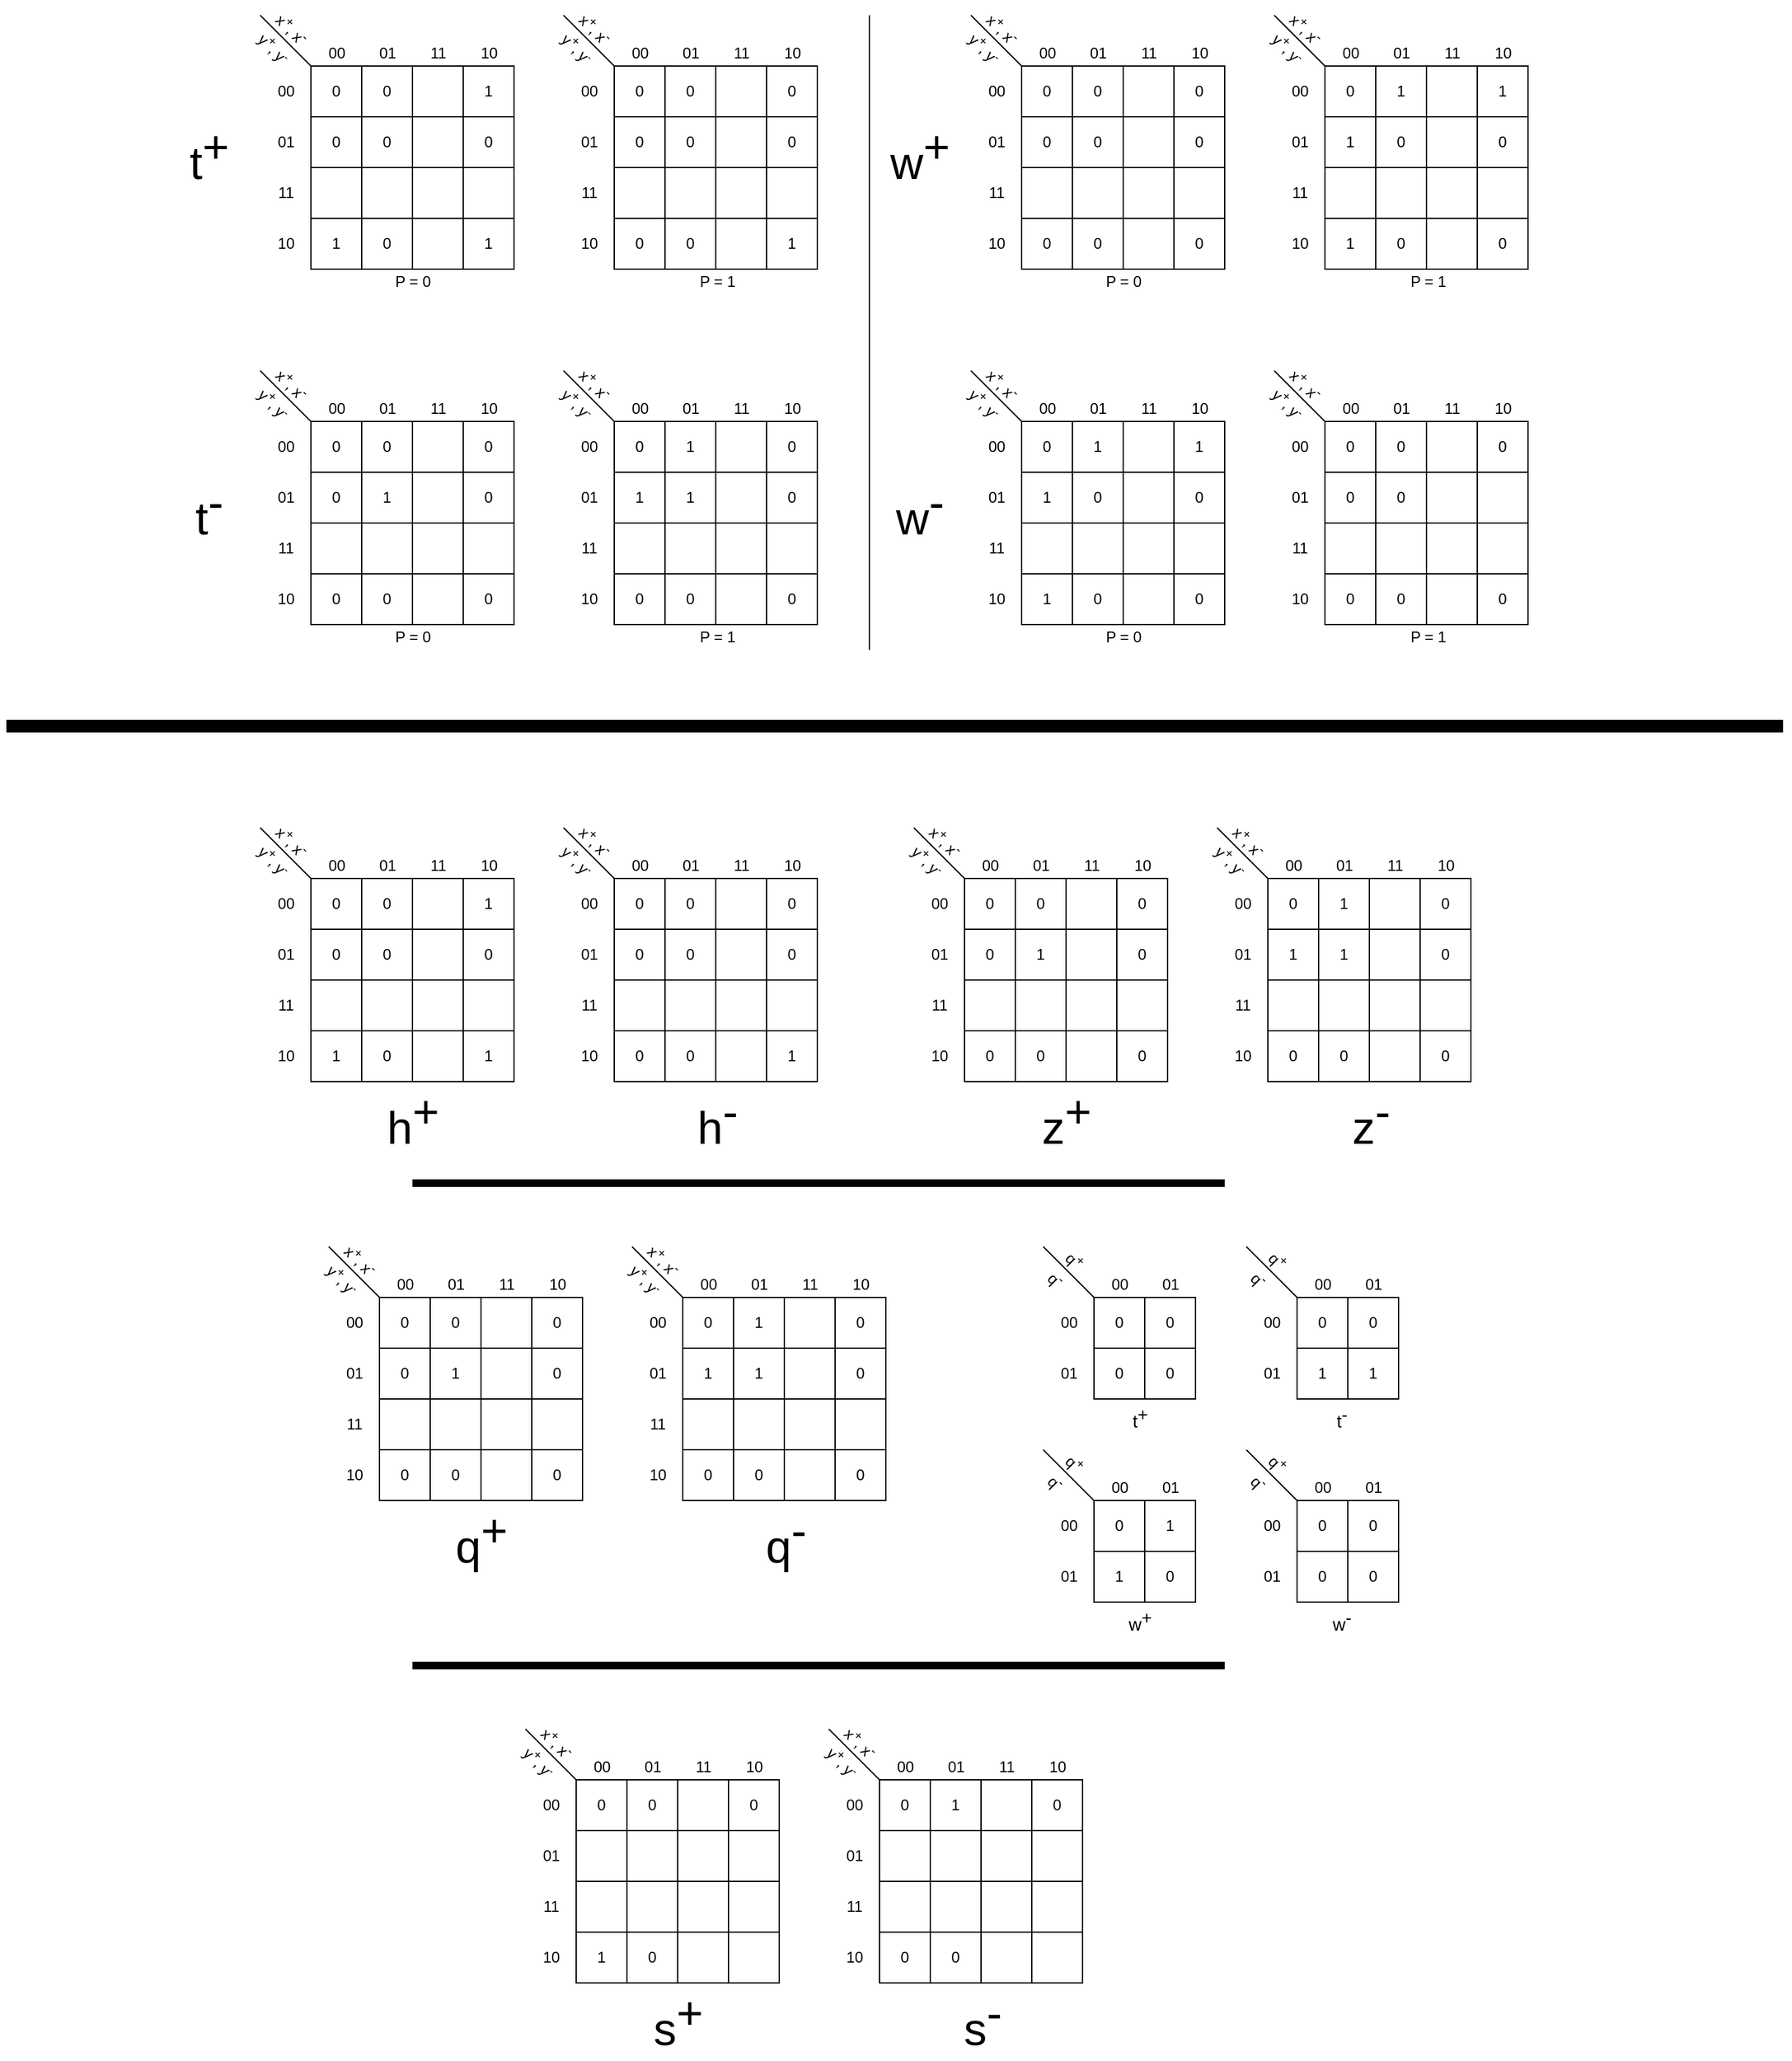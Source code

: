 <mxfile version="12.9.11" type="github">
  <diagram id="nrrCunUTLWCAZY7xvAY5" name="Page-1">
    <mxGraphModel dx="677" dy="347" grid="1" gridSize="10" guides="1" tooltips="1" connect="1" arrows="1" fold="1" page="1" pageScale="1" pageWidth="850" pageHeight="1100" math="0" shadow="0">
      <root>
        <mxCell id="0" />
        <mxCell id="1" parent="0" />
        <mxCell id="IhBtIeaMWSlyPbEXrIN0-1" value="0" style="whiteSpace=wrap;html=1;aspect=fixed;" parent="1" vertex="1">
          <mxGeometry x="440" y="160" width="40" height="40" as="geometry" />
        </mxCell>
        <mxCell id="IhBtIeaMWSlyPbEXrIN0-2" value="0" style="whiteSpace=wrap;html=1;aspect=fixed;" parent="1" vertex="1">
          <mxGeometry x="480" y="160" width="40" height="40" as="geometry" />
        </mxCell>
        <mxCell id="IhBtIeaMWSlyPbEXrIN0-3" value="" style="whiteSpace=wrap;html=1;aspect=fixed;" parent="1" vertex="1">
          <mxGeometry x="520" y="160" width="40" height="40" as="geometry" />
        </mxCell>
        <mxCell id="IhBtIeaMWSlyPbEXrIN0-4" value="1" style="whiteSpace=wrap;html=1;aspect=fixed;" parent="1" vertex="1">
          <mxGeometry x="560" y="160" width="40" height="40" as="geometry" />
        </mxCell>
        <mxCell id="IhBtIeaMWSlyPbEXrIN0-5" value="0" style="whiteSpace=wrap;html=1;aspect=fixed;" parent="1" vertex="1">
          <mxGeometry x="560" y="200" width="40" height="40" as="geometry" />
        </mxCell>
        <mxCell id="IhBtIeaMWSlyPbEXrIN0-6" value="" style="whiteSpace=wrap;html=1;aspect=fixed;" parent="1" vertex="1">
          <mxGeometry x="520" y="200" width="40" height="40" as="geometry" />
        </mxCell>
        <mxCell id="IhBtIeaMWSlyPbEXrIN0-7" value="0" style="whiteSpace=wrap;html=1;aspect=fixed;" parent="1" vertex="1">
          <mxGeometry x="480" y="200" width="40" height="40" as="geometry" />
        </mxCell>
        <mxCell id="IhBtIeaMWSlyPbEXrIN0-8" value="0" style="whiteSpace=wrap;html=1;aspect=fixed;" parent="1" vertex="1">
          <mxGeometry x="440" y="200" width="40" height="40" as="geometry" />
        </mxCell>
        <mxCell id="IhBtIeaMWSlyPbEXrIN0-9" value="" style="whiteSpace=wrap;html=1;aspect=fixed;" parent="1" vertex="1">
          <mxGeometry x="440" y="240" width="40" height="40" as="geometry" />
        </mxCell>
        <mxCell id="IhBtIeaMWSlyPbEXrIN0-10" value="" style="whiteSpace=wrap;html=1;aspect=fixed;" parent="1" vertex="1">
          <mxGeometry x="480" y="240" width="40" height="40" as="geometry" />
        </mxCell>
        <mxCell id="IhBtIeaMWSlyPbEXrIN0-11" value="" style="whiteSpace=wrap;html=1;aspect=fixed;" parent="1" vertex="1">
          <mxGeometry x="520" y="240" width="40" height="40" as="geometry" />
        </mxCell>
        <mxCell id="IhBtIeaMWSlyPbEXrIN0-12" value="" style="whiteSpace=wrap;html=1;aspect=fixed;" parent="1" vertex="1">
          <mxGeometry x="560" y="240" width="40" height="40" as="geometry" />
        </mxCell>
        <mxCell id="IhBtIeaMWSlyPbEXrIN0-13" value="1" style="whiteSpace=wrap;html=1;aspect=fixed;" parent="1" vertex="1">
          <mxGeometry x="440" y="280" width="40" height="40" as="geometry" />
        </mxCell>
        <mxCell id="IhBtIeaMWSlyPbEXrIN0-14" value="0" style="whiteSpace=wrap;html=1;aspect=fixed;" parent="1" vertex="1">
          <mxGeometry x="480" y="280" width="40" height="40" as="geometry" />
        </mxCell>
        <mxCell id="IhBtIeaMWSlyPbEXrIN0-15" value="" style="whiteSpace=wrap;html=1;aspect=fixed;" parent="1" vertex="1">
          <mxGeometry x="520" y="280" width="40" height="40" as="geometry" />
        </mxCell>
        <mxCell id="IhBtIeaMWSlyPbEXrIN0-16" value="1" style="whiteSpace=wrap;html=1;aspect=fixed;" parent="1" vertex="1">
          <mxGeometry x="560" y="280" width="40" height="40" as="geometry" />
        </mxCell>
        <mxCell id="IhBtIeaMWSlyPbEXrIN0-17" value="" style="endArrow=none;html=1;entryX=0;entryY=0;entryDx=0;entryDy=0;" parent="1" target="IhBtIeaMWSlyPbEXrIN0-1" edge="1">
          <mxGeometry width="50" height="50" relative="1" as="geometry">
            <mxPoint x="400" y="120" as="sourcePoint" />
            <mxPoint x="430" y="140" as="targetPoint" />
          </mxGeometry>
        </mxCell>
        <mxCell id="IhBtIeaMWSlyPbEXrIN0-18" value="x&lt;sup&gt;+&lt;/sup&gt;, x&lt;sup&gt;-&lt;/sup&gt;" style="text;html=1;align=center;verticalAlign=middle;resizable=0;points=[];autosize=1;rotation=45;" parent="1" vertex="1">
          <mxGeometry x="405" y="120" width="40" height="20" as="geometry" />
        </mxCell>
        <mxCell id="IhBtIeaMWSlyPbEXrIN0-19" value="y&lt;sup&gt;+&lt;/sup&gt;, y&lt;span style=&quot;font-size: 10px&quot;&gt;&lt;sup&gt;-&lt;/sup&gt;&lt;/span&gt;" style="text;html=1;align=center;verticalAlign=middle;resizable=0;points=[];autosize=1;rotation=45;" parent="1" vertex="1">
          <mxGeometry x="391" y="135" width="40" height="20" as="geometry" />
        </mxCell>
        <mxCell id="IhBtIeaMWSlyPbEXrIN0-20" value="00" style="text;html=1;align=center;verticalAlign=middle;resizable=0;points=[];autosize=1;" parent="1" vertex="1">
          <mxGeometry x="445" y="140" width="30" height="20" as="geometry" />
        </mxCell>
        <mxCell id="IhBtIeaMWSlyPbEXrIN0-21" value="01" style="text;html=1;align=center;verticalAlign=middle;resizable=0;points=[];autosize=1;" parent="1" vertex="1">
          <mxGeometry x="485" y="140" width="30" height="20" as="geometry" />
        </mxCell>
        <mxCell id="IhBtIeaMWSlyPbEXrIN0-22" value="11" style="text;html=1;align=center;verticalAlign=middle;resizable=0;points=[];autosize=1;" parent="1" vertex="1">
          <mxGeometry x="525" y="140" width="30" height="20" as="geometry" />
        </mxCell>
        <mxCell id="IhBtIeaMWSlyPbEXrIN0-23" value="10" style="text;html=1;align=center;verticalAlign=middle;resizable=0;points=[];autosize=1;" parent="1" vertex="1">
          <mxGeometry x="565" y="140" width="30" height="20" as="geometry" />
        </mxCell>
        <mxCell id="IhBtIeaMWSlyPbEXrIN0-24" value="00" style="text;html=1;align=center;verticalAlign=middle;resizable=0;points=[];autosize=1;" parent="1" vertex="1">
          <mxGeometry x="405" y="170" width="30" height="20" as="geometry" />
        </mxCell>
        <mxCell id="IhBtIeaMWSlyPbEXrIN0-25" value="01" style="text;html=1;align=center;verticalAlign=middle;resizable=0;points=[];autosize=1;" parent="1" vertex="1">
          <mxGeometry x="405" y="210" width="30" height="20" as="geometry" />
        </mxCell>
        <mxCell id="IhBtIeaMWSlyPbEXrIN0-26" value="11" style="text;html=1;align=center;verticalAlign=middle;resizable=0;points=[];autosize=1;" parent="1" vertex="1">
          <mxGeometry x="405" y="250" width="30" height="20" as="geometry" />
        </mxCell>
        <mxCell id="IhBtIeaMWSlyPbEXrIN0-27" value="10" style="text;html=1;align=center;verticalAlign=middle;resizable=0;points=[];autosize=1;" parent="1" vertex="1">
          <mxGeometry x="405" y="290" width="30" height="20" as="geometry" />
        </mxCell>
        <mxCell id="IhBtIeaMWSlyPbEXrIN0-28" value="0" style="whiteSpace=wrap;html=1;aspect=fixed;" parent="1" vertex="1">
          <mxGeometry x="679" y="160" width="40" height="40" as="geometry" />
        </mxCell>
        <mxCell id="IhBtIeaMWSlyPbEXrIN0-29" value="0" style="whiteSpace=wrap;html=1;aspect=fixed;" parent="1" vertex="1">
          <mxGeometry x="719" y="160" width="40" height="40" as="geometry" />
        </mxCell>
        <mxCell id="IhBtIeaMWSlyPbEXrIN0-30" value="" style="whiteSpace=wrap;html=1;aspect=fixed;" parent="1" vertex="1">
          <mxGeometry x="759" y="160" width="40" height="40" as="geometry" />
        </mxCell>
        <mxCell id="IhBtIeaMWSlyPbEXrIN0-31" value="0" style="whiteSpace=wrap;html=1;aspect=fixed;" parent="1" vertex="1">
          <mxGeometry x="799" y="160" width="40" height="40" as="geometry" />
        </mxCell>
        <mxCell id="IhBtIeaMWSlyPbEXrIN0-32" value="0" style="whiteSpace=wrap;html=1;aspect=fixed;" parent="1" vertex="1">
          <mxGeometry x="799" y="200" width="40" height="40" as="geometry" />
        </mxCell>
        <mxCell id="IhBtIeaMWSlyPbEXrIN0-33" value="" style="whiteSpace=wrap;html=1;aspect=fixed;" parent="1" vertex="1">
          <mxGeometry x="759" y="200" width="40" height="40" as="geometry" />
        </mxCell>
        <mxCell id="IhBtIeaMWSlyPbEXrIN0-34" value="0" style="whiteSpace=wrap;html=1;aspect=fixed;" parent="1" vertex="1">
          <mxGeometry x="719" y="200" width="40" height="40" as="geometry" />
        </mxCell>
        <mxCell id="IhBtIeaMWSlyPbEXrIN0-35" value="0" style="whiteSpace=wrap;html=1;aspect=fixed;" parent="1" vertex="1">
          <mxGeometry x="679" y="200" width="40" height="40" as="geometry" />
        </mxCell>
        <mxCell id="IhBtIeaMWSlyPbEXrIN0-36" value="" style="whiteSpace=wrap;html=1;aspect=fixed;" parent="1" vertex="1">
          <mxGeometry x="679" y="240" width="40" height="40" as="geometry" />
        </mxCell>
        <mxCell id="IhBtIeaMWSlyPbEXrIN0-37" value="" style="whiteSpace=wrap;html=1;aspect=fixed;" parent="1" vertex="1">
          <mxGeometry x="719" y="240" width="40" height="40" as="geometry" />
        </mxCell>
        <mxCell id="IhBtIeaMWSlyPbEXrIN0-38" value="" style="whiteSpace=wrap;html=1;aspect=fixed;" parent="1" vertex="1">
          <mxGeometry x="759" y="240" width="40" height="40" as="geometry" />
        </mxCell>
        <mxCell id="IhBtIeaMWSlyPbEXrIN0-39" value="" style="whiteSpace=wrap;html=1;aspect=fixed;" parent="1" vertex="1">
          <mxGeometry x="799" y="240" width="40" height="40" as="geometry" />
        </mxCell>
        <mxCell id="IhBtIeaMWSlyPbEXrIN0-40" value="0" style="whiteSpace=wrap;html=1;aspect=fixed;" parent="1" vertex="1">
          <mxGeometry x="679" y="280" width="40" height="40" as="geometry" />
        </mxCell>
        <mxCell id="IhBtIeaMWSlyPbEXrIN0-41" value="0" style="whiteSpace=wrap;html=1;aspect=fixed;" parent="1" vertex="1">
          <mxGeometry x="719" y="280" width="40" height="40" as="geometry" />
        </mxCell>
        <mxCell id="IhBtIeaMWSlyPbEXrIN0-42" value="" style="whiteSpace=wrap;html=1;aspect=fixed;" parent="1" vertex="1">
          <mxGeometry x="759" y="280" width="40" height="40" as="geometry" />
        </mxCell>
        <mxCell id="IhBtIeaMWSlyPbEXrIN0-43" value="1" style="whiteSpace=wrap;html=1;aspect=fixed;" parent="1" vertex="1">
          <mxGeometry x="799" y="280" width="40" height="40" as="geometry" />
        </mxCell>
        <mxCell id="IhBtIeaMWSlyPbEXrIN0-44" value="" style="endArrow=none;html=1;entryX=0;entryY=0;entryDx=0;entryDy=0;" parent="1" target="IhBtIeaMWSlyPbEXrIN0-28" edge="1">
          <mxGeometry width="50" height="50" relative="1" as="geometry">
            <mxPoint x="639" y="120" as="sourcePoint" />
            <mxPoint x="669" y="140" as="targetPoint" />
          </mxGeometry>
        </mxCell>
        <mxCell id="IhBtIeaMWSlyPbEXrIN0-45" value="x&lt;sup&gt;+&lt;/sup&gt;, x&lt;sup&gt;-&lt;/sup&gt;" style="text;html=1;align=center;verticalAlign=middle;resizable=0;points=[];autosize=1;rotation=45;" parent="1" vertex="1">
          <mxGeometry x="644" y="120" width="40" height="20" as="geometry" />
        </mxCell>
        <mxCell id="IhBtIeaMWSlyPbEXrIN0-46" value="y&lt;sup&gt;+&lt;/sup&gt;, y&lt;span style=&quot;font-size: 10px&quot;&gt;&lt;sup&gt;-&lt;/sup&gt;&lt;/span&gt;" style="text;html=1;align=center;verticalAlign=middle;resizable=0;points=[];autosize=1;rotation=45;" parent="1" vertex="1">
          <mxGeometry x="630" y="135" width="40" height="20" as="geometry" />
        </mxCell>
        <mxCell id="IhBtIeaMWSlyPbEXrIN0-47" value="00" style="text;html=1;align=center;verticalAlign=middle;resizable=0;points=[];autosize=1;" parent="1" vertex="1">
          <mxGeometry x="684" y="140" width="30" height="20" as="geometry" />
        </mxCell>
        <mxCell id="IhBtIeaMWSlyPbEXrIN0-48" value="01" style="text;html=1;align=center;verticalAlign=middle;resizable=0;points=[];autosize=1;" parent="1" vertex="1">
          <mxGeometry x="724" y="140" width="30" height="20" as="geometry" />
        </mxCell>
        <mxCell id="IhBtIeaMWSlyPbEXrIN0-49" value="11" style="text;html=1;align=center;verticalAlign=middle;resizable=0;points=[];autosize=1;" parent="1" vertex="1">
          <mxGeometry x="764" y="140" width="30" height="20" as="geometry" />
        </mxCell>
        <mxCell id="IhBtIeaMWSlyPbEXrIN0-50" value="10" style="text;html=1;align=center;verticalAlign=middle;resizable=0;points=[];autosize=1;" parent="1" vertex="1">
          <mxGeometry x="804" y="140" width="30" height="20" as="geometry" />
        </mxCell>
        <mxCell id="IhBtIeaMWSlyPbEXrIN0-51" value="00" style="text;html=1;align=center;verticalAlign=middle;resizable=0;points=[];autosize=1;" parent="1" vertex="1">
          <mxGeometry x="644" y="170" width="30" height="20" as="geometry" />
        </mxCell>
        <mxCell id="IhBtIeaMWSlyPbEXrIN0-52" value="01" style="text;html=1;align=center;verticalAlign=middle;resizable=0;points=[];autosize=1;" parent="1" vertex="1">
          <mxGeometry x="644" y="210" width="30" height="20" as="geometry" />
        </mxCell>
        <mxCell id="IhBtIeaMWSlyPbEXrIN0-53" value="11" style="text;html=1;align=center;verticalAlign=middle;resizable=0;points=[];autosize=1;" parent="1" vertex="1">
          <mxGeometry x="644" y="250" width="30" height="20" as="geometry" />
        </mxCell>
        <mxCell id="IhBtIeaMWSlyPbEXrIN0-54" value="10" style="text;html=1;align=center;verticalAlign=middle;resizable=0;points=[];autosize=1;" parent="1" vertex="1">
          <mxGeometry x="644" y="290" width="30" height="20" as="geometry" />
        </mxCell>
        <mxCell id="IhBtIeaMWSlyPbEXrIN0-55" value="0" style="whiteSpace=wrap;html=1;aspect=fixed;" parent="1" vertex="1">
          <mxGeometry x="440" y="440" width="40" height="40" as="geometry" />
        </mxCell>
        <mxCell id="IhBtIeaMWSlyPbEXrIN0-56" value="0" style="whiteSpace=wrap;html=1;aspect=fixed;" parent="1" vertex="1">
          <mxGeometry x="480" y="440" width="40" height="40" as="geometry" />
        </mxCell>
        <mxCell id="IhBtIeaMWSlyPbEXrIN0-57" value="" style="whiteSpace=wrap;html=1;aspect=fixed;" parent="1" vertex="1">
          <mxGeometry x="520" y="440" width="40" height="40" as="geometry" />
        </mxCell>
        <mxCell id="IhBtIeaMWSlyPbEXrIN0-58" value="0" style="whiteSpace=wrap;html=1;aspect=fixed;" parent="1" vertex="1">
          <mxGeometry x="560" y="440" width="40" height="40" as="geometry" />
        </mxCell>
        <mxCell id="IhBtIeaMWSlyPbEXrIN0-59" value="0" style="whiteSpace=wrap;html=1;aspect=fixed;" parent="1" vertex="1">
          <mxGeometry x="560" y="480" width="40" height="40" as="geometry" />
        </mxCell>
        <mxCell id="IhBtIeaMWSlyPbEXrIN0-60" value="" style="whiteSpace=wrap;html=1;aspect=fixed;" parent="1" vertex="1">
          <mxGeometry x="520" y="480" width="40" height="40" as="geometry" />
        </mxCell>
        <mxCell id="IhBtIeaMWSlyPbEXrIN0-61" value="1" style="whiteSpace=wrap;html=1;aspect=fixed;" parent="1" vertex="1">
          <mxGeometry x="480" y="480" width="40" height="40" as="geometry" />
        </mxCell>
        <mxCell id="IhBtIeaMWSlyPbEXrIN0-62" value="0" style="whiteSpace=wrap;html=1;aspect=fixed;" parent="1" vertex="1">
          <mxGeometry x="440" y="480" width="40" height="40" as="geometry" />
        </mxCell>
        <mxCell id="IhBtIeaMWSlyPbEXrIN0-63" value="" style="whiteSpace=wrap;html=1;aspect=fixed;" parent="1" vertex="1">
          <mxGeometry x="440" y="520" width="40" height="40" as="geometry" />
        </mxCell>
        <mxCell id="IhBtIeaMWSlyPbEXrIN0-64" value="" style="whiteSpace=wrap;html=1;aspect=fixed;" parent="1" vertex="1">
          <mxGeometry x="480" y="520" width="40" height="40" as="geometry" />
        </mxCell>
        <mxCell id="IhBtIeaMWSlyPbEXrIN0-65" value="" style="whiteSpace=wrap;html=1;aspect=fixed;" parent="1" vertex="1">
          <mxGeometry x="520" y="520" width="40" height="40" as="geometry" />
        </mxCell>
        <mxCell id="IhBtIeaMWSlyPbEXrIN0-66" value="" style="whiteSpace=wrap;html=1;aspect=fixed;" parent="1" vertex="1">
          <mxGeometry x="560" y="520" width="40" height="40" as="geometry" />
        </mxCell>
        <mxCell id="IhBtIeaMWSlyPbEXrIN0-67" value="0" style="whiteSpace=wrap;html=1;aspect=fixed;" parent="1" vertex="1">
          <mxGeometry x="440" y="560" width="40" height="40" as="geometry" />
        </mxCell>
        <mxCell id="IhBtIeaMWSlyPbEXrIN0-68" value="0" style="whiteSpace=wrap;html=1;aspect=fixed;" parent="1" vertex="1">
          <mxGeometry x="480" y="560" width="40" height="40" as="geometry" />
        </mxCell>
        <mxCell id="IhBtIeaMWSlyPbEXrIN0-69" value="" style="whiteSpace=wrap;html=1;aspect=fixed;" parent="1" vertex="1">
          <mxGeometry x="520" y="560" width="40" height="40" as="geometry" />
        </mxCell>
        <mxCell id="IhBtIeaMWSlyPbEXrIN0-70" value="0" style="whiteSpace=wrap;html=1;aspect=fixed;" parent="1" vertex="1">
          <mxGeometry x="560" y="560" width="40" height="40" as="geometry" />
        </mxCell>
        <mxCell id="IhBtIeaMWSlyPbEXrIN0-71" value="" style="endArrow=none;html=1;entryX=0;entryY=0;entryDx=0;entryDy=0;" parent="1" target="IhBtIeaMWSlyPbEXrIN0-55" edge="1">
          <mxGeometry width="50" height="50" relative="1" as="geometry">
            <mxPoint x="400" y="400" as="sourcePoint" />
            <mxPoint x="430" y="420" as="targetPoint" />
          </mxGeometry>
        </mxCell>
        <mxCell id="IhBtIeaMWSlyPbEXrIN0-72" value="x&lt;sup&gt;+&lt;/sup&gt;, x&lt;sup&gt;-&lt;/sup&gt;" style="text;html=1;align=center;verticalAlign=middle;resizable=0;points=[];autosize=1;rotation=45;" parent="1" vertex="1">
          <mxGeometry x="405" y="400" width="40" height="20" as="geometry" />
        </mxCell>
        <mxCell id="IhBtIeaMWSlyPbEXrIN0-73" value="y&lt;sup&gt;+&lt;/sup&gt;, y&lt;span style=&quot;font-size: 10px&quot;&gt;&lt;sup&gt;-&lt;/sup&gt;&lt;/span&gt;" style="text;html=1;align=center;verticalAlign=middle;resizable=0;points=[];autosize=1;rotation=45;" parent="1" vertex="1">
          <mxGeometry x="391" y="415" width="40" height="20" as="geometry" />
        </mxCell>
        <mxCell id="IhBtIeaMWSlyPbEXrIN0-74" value="00" style="text;html=1;align=center;verticalAlign=middle;resizable=0;points=[];autosize=1;" parent="1" vertex="1">
          <mxGeometry x="445" y="420" width="30" height="20" as="geometry" />
        </mxCell>
        <mxCell id="IhBtIeaMWSlyPbEXrIN0-75" value="01" style="text;html=1;align=center;verticalAlign=middle;resizable=0;points=[];autosize=1;" parent="1" vertex="1">
          <mxGeometry x="485" y="420" width="30" height="20" as="geometry" />
        </mxCell>
        <mxCell id="IhBtIeaMWSlyPbEXrIN0-76" value="11" style="text;html=1;align=center;verticalAlign=middle;resizable=0;points=[];autosize=1;" parent="1" vertex="1">
          <mxGeometry x="525" y="420" width="30" height="20" as="geometry" />
        </mxCell>
        <mxCell id="IhBtIeaMWSlyPbEXrIN0-77" value="10" style="text;html=1;align=center;verticalAlign=middle;resizable=0;points=[];autosize=1;" parent="1" vertex="1">
          <mxGeometry x="565" y="420" width="30" height="20" as="geometry" />
        </mxCell>
        <mxCell id="IhBtIeaMWSlyPbEXrIN0-78" value="00" style="text;html=1;align=center;verticalAlign=middle;resizable=0;points=[];autosize=1;" parent="1" vertex="1">
          <mxGeometry x="405" y="450" width="30" height="20" as="geometry" />
        </mxCell>
        <mxCell id="IhBtIeaMWSlyPbEXrIN0-79" value="01" style="text;html=1;align=center;verticalAlign=middle;resizable=0;points=[];autosize=1;" parent="1" vertex="1">
          <mxGeometry x="405" y="490" width="30" height="20" as="geometry" />
        </mxCell>
        <mxCell id="IhBtIeaMWSlyPbEXrIN0-80" value="11" style="text;html=1;align=center;verticalAlign=middle;resizable=0;points=[];autosize=1;" parent="1" vertex="1">
          <mxGeometry x="405" y="530" width="30" height="20" as="geometry" />
        </mxCell>
        <mxCell id="IhBtIeaMWSlyPbEXrIN0-81" value="10" style="text;html=1;align=center;verticalAlign=middle;resizable=0;points=[];autosize=1;" parent="1" vertex="1">
          <mxGeometry x="405" y="570" width="30" height="20" as="geometry" />
        </mxCell>
        <mxCell id="IhBtIeaMWSlyPbEXrIN0-82" value="0" style="whiteSpace=wrap;html=1;aspect=fixed;" parent="1" vertex="1">
          <mxGeometry x="679" y="440" width="40" height="40" as="geometry" />
        </mxCell>
        <mxCell id="IhBtIeaMWSlyPbEXrIN0-83" value="1" style="whiteSpace=wrap;html=1;aspect=fixed;" parent="1" vertex="1">
          <mxGeometry x="719" y="440" width="40" height="40" as="geometry" />
        </mxCell>
        <mxCell id="IhBtIeaMWSlyPbEXrIN0-84" value="" style="whiteSpace=wrap;html=1;aspect=fixed;" parent="1" vertex="1">
          <mxGeometry x="759" y="440" width="40" height="40" as="geometry" />
        </mxCell>
        <mxCell id="IhBtIeaMWSlyPbEXrIN0-85" value="0" style="whiteSpace=wrap;html=1;aspect=fixed;" parent="1" vertex="1">
          <mxGeometry x="799" y="440" width="40" height="40" as="geometry" />
        </mxCell>
        <mxCell id="IhBtIeaMWSlyPbEXrIN0-86" value="0" style="whiteSpace=wrap;html=1;aspect=fixed;" parent="1" vertex="1">
          <mxGeometry x="799" y="480" width="40" height="40" as="geometry" />
        </mxCell>
        <mxCell id="IhBtIeaMWSlyPbEXrIN0-87" value="" style="whiteSpace=wrap;html=1;aspect=fixed;" parent="1" vertex="1">
          <mxGeometry x="759" y="480" width="40" height="40" as="geometry" />
        </mxCell>
        <mxCell id="IhBtIeaMWSlyPbEXrIN0-88" value="1" style="whiteSpace=wrap;html=1;aspect=fixed;" parent="1" vertex="1">
          <mxGeometry x="719" y="480" width="40" height="40" as="geometry" />
        </mxCell>
        <mxCell id="IhBtIeaMWSlyPbEXrIN0-89" value="1" style="whiteSpace=wrap;html=1;aspect=fixed;" parent="1" vertex="1">
          <mxGeometry x="679" y="480" width="40" height="40" as="geometry" />
        </mxCell>
        <mxCell id="IhBtIeaMWSlyPbEXrIN0-90" value="" style="whiteSpace=wrap;html=1;aspect=fixed;" parent="1" vertex="1">
          <mxGeometry x="679" y="520" width="40" height="40" as="geometry" />
        </mxCell>
        <mxCell id="IhBtIeaMWSlyPbEXrIN0-91" value="" style="whiteSpace=wrap;html=1;aspect=fixed;" parent="1" vertex="1">
          <mxGeometry x="719" y="520" width="40" height="40" as="geometry" />
        </mxCell>
        <mxCell id="IhBtIeaMWSlyPbEXrIN0-92" value="" style="whiteSpace=wrap;html=1;aspect=fixed;" parent="1" vertex="1">
          <mxGeometry x="759" y="520" width="40" height="40" as="geometry" />
        </mxCell>
        <mxCell id="IhBtIeaMWSlyPbEXrIN0-93" value="" style="whiteSpace=wrap;html=1;aspect=fixed;" parent="1" vertex="1">
          <mxGeometry x="799" y="520" width="40" height="40" as="geometry" />
        </mxCell>
        <mxCell id="IhBtIeaMWSlyPbEXrIN0-94" value="0" style="whiteSpace=wrap;html=1;aspect=fixed;" parent="1" vertex="1">
          <mxGeometry x="679" y="560" width="40" height="40" as="geometry" />
        </mxCell>
        <mxCell id="IhBtIeaMWSlyPbEXrIN0-95" value="0" style="whiteSpace=wrap;html=1;aspect=fixed;" parent="1" vertex="1">
          <mxGeometry x="719" y="560" width="40" height="40" as="geometry" />
        </mxCell>
        <mxCell id="IhBtIeaMWSlyPbEXrIN0-96" value="" style="whiteSpace=wrap;html=1;aspect=fixed;" parent="1" vertex="1">
          <mxGeometry x="759" y="560" width="40" height="40" as="geometry" />
        </mxCell>
        <mxCell id="IhBtIeaMWSlyPbEXrIN0-97" value="0" style="whiteSpace=wrap;html=1;aspect=fixed;" parent="1" vertex="1">
          <mxGeometry x="799" y="560" width="40" height="40" as="geometry" />
        </mxCell>
        <mxCell id="IhBtIeaMWSlyPbEXrIN0-98" value="" style="endArrow=none;html=1;entryX=0;entryY=0;entryDx=0;entryDy=0;" parent="1" target="IhBtIeaMWSlyPbEXrIN0-82" edge="1">
          <mxGeometry width="50" height="50" relative="1" as="geometry">
            <mxPoint x="639" y="400" as="sourcePoint" />
            <mxPoint x="669" y="420" as="targetPoint" />
          </mxGeometry>
        </mxCell>
        <mxCell id="IhBtIeaMWSlyPbEXrIN0-99" value="x&lt;sup&gt;+&lt;/sup&gt;, x&lt;sup&gt;-&lt;/sup&gt;" style="text;html=1;align=center;verticalAlign=middle;resizable=0;points=[];autosize=1;rotation=45;" parent="1" vertex="1">
          <mxGeometry x="644" y="400" width="40" height="20" as="geometry" />
        </mxCell>
        <mxCell id="IhBtIeaMWSlyPbEXrIN0-100" value="y&lt;sup&gt;+&lt;/sup&gt;, y&lt;span style=&quot;font-size: 10px&quot;&gt;&lt;sup&gt;-&lt;/sup&gt;&lt;/span&gt;" style="text;html=1;align=center;verticalAlign=middle;resizable=0;points=[];autosize=1;rotation=45;" parent="1" vertex="1">
          <mxGeometry x="630" y="415" width="40" height="20" as="geometry" />
        </mxCell>
        <mxCell id="IhBtIeaMWSlyPbEXrIN0-101" value="00" style="text;html=1;align=center;verticalAlign=middle;resizable=0;points=[];autosize=1;" parent="1" vertex="1">
          <mxGeometry x="684" y="420" width="30" height="20" as="geometry" />
        </mxCell>
        <mxCell id="IhBtIeaMWSlyPbEXrIN0-102" value="01" style="text;html=1;align=center;verticalAlign=middle;resizable=0;points=[];autosize=1;" parent="1" vertex="1">
          <mxGeometry x="724" y="420" width="30" height="20" as="geometry" />
        </mxCell>
        <mxCell id="IhBtIeaMWSlyPbEXrIN0-103" value="11" style="text;html=1;align=center;verticalAlign=middle;resizable=0;points=[];autosize=1;" parent="1" vertex="1">
          <mxGeometry x="764" y="420" width="30" height="20" as="geometry" />
        </mxCell>
        <mxCell id="IhBtIeaMWSlyPbEXrIN0-104" value="10" style="text;html=1;align=center;verticalAlign=middle;resizable=0;points=[];autosize=1;" parent="1" vertex="1">
          <mxGeometry x="804" y="420" width="30" height="20" as="geometry" />
        </mxCell>
        <mxCell id="IhBtIeaMWSlyPbEXrIN0-105" value="00" style="text;html=1;align=center;verticalAlign=middle;resizable=0;points=[];autosize=1;" parent="1" vertex="1">
          <mxGeometry x="644" y="450" width="30" height="20" as="geometry" />
        </mxCell>
        <mxCell id="IhBtIeaMWSlyPbEXrIN0-106" value="01" style="text;html=1;align=center;verticalAlign=middle;resizable=0;points=[];autosize=1;" parent="1" vertex="1">
          <mxGeometry x="644" y="490" width="30" height="20" as="geometry" />
        </mxCell>
        <mxCell id="IhBtIeaMWSlyPbEXrIN0-107" value="11" style="text;html=1;align=center;verticalAlign=middle;resizable=0;points=[];autosize=1;" parent="1" vertex="1">
          <mxGeometry x="644" y="530" width="30" height="20" as="geometry" />
        </mxCell>
        <mxCell id="IhBtIeaMWSlyPbEXrIN0-108" value="10" style="text;html=1;align=center;verticalAlign=middle;resizable=0;points=[];autosize=1;" parent="1" vertex="1">
          <mxGeometry x="644" y="570" width="30" height="20" as="geometry" />
        </mxCell>
        <mxCell id="IhBtIeaMWSlyPbEXrIN0-109" value="P = 1" style="text;html=1;align=center;verticalAlign=middle;resizable=0;points=[];autosize=1;" parent="1" vertex="1">
          <mxGeometry x="740" y="320" width="40" height="20" as="geometry" />
        </mxCell>
        <mxCell id="IhBtIeaMWSlyPbEXrIN0-110" value="P = 0" style="text;html=1;align=center;verticalAlign=middle;resizable=0;points=[];autosize=1;" parent="1" vertex="1">
          <mxGeometry x="500" y="320" width="40" height="20" as="geometry" />
        </mxCell>
        <mxCell id="IhBtIeaMWSlyPbEXrIN0-111" value="P = 1" style="text;html=1;align=center;verticalAlign=middle;resizable=0;points=[];autosize=1;" parent="1" vertex="1">
          <mxGeometry x="740" y="600" width="40" height="20" as="geometry" />
        </mxCell>
        <mxCell id="IhBtIeaMWSlyPbEXrIN0-112" value="P = 0" style="text;html=1;align=center;verticalAlign=middle;resizable=0;points=[];autosize=1;" parent="1" vertex="1">
          <mxGeometry x="500" y="600" width="40" height="20" as="geometry" />
        </mxCell>
        <mxCell id="IhBtIeaMWSlyPbEXrIN0-113" value="0" style="whiteSpace=wrap;html=1;aspect=fixed;" parent="1" vertex="1">
          <mxGeometry x="1000" y="160" width="40" height="40" as="geometry" />
        </mxCell>
        <mxCell id="IhBtIeaMWSlyPbEXrIN0-114" value="0" style="whiteSpace=wrap;html=1;aspect=fixed;" parent="1" vertex="1">
          <mxGeometry x="1040" y="160" width="40" height="40" as="geometry" />
        </mxCell>
        <mxCell id="IhBtIeaMWSlyPbEXrIN0-115" value="" style="whiteSpace=wrap;html=1;aspect=fixed;" parent="1" vertex="1">
          <mxGeometry x="1080" y="160" width="40" height="40" as="geometry" />
        </mxCell>
        <mxCell id="IhBtIeaMWSlyPbEXrIN0-116" value="0" style="whiteSpace=wrap;html=1;aspect=fixed;" parent="1" vertex="1">
          <mxGeometry x="1120" y="160" width="40" height="40" as="geometry" />
        </mxCell>
        <mxCell id="IhBtIeaMWSlyPbEXrIN0-117" value="0" style="whiteSpace=wrap;html=1;aspect=fixed;" parent="1" vertex="1">
          <mxGeometry x="1120" y="200" width="40" height="40" as="geometry" />
        </mxCell>
        <mxCell id="IhBtIeaMWSlyPbEXrIN0-118" value="" style="whiteSpace=wrap;html=1;aspect=fixed;" parent="1" vertex="1">
          <mxGeometry x="1080" y="200" width="40" height="40" as="geometry" />
        </mxCell>
        <mxCell id="IhBtIeaMWSlyPbEXrIN0-119" value="0" style="whiteSpace=wrap;html=1;aspect=fixed;" parent="1" vertex="1">
          <mxGeometry x="1040" y="200" width="40" height="40" as="geometry" />
        </mxCell>
        <mxCell id="IhBtIeaMWSlyPbEXrIN0-120" value="0" style="whiteSpace=wrap;html=1;aspect=fixed;" parent="1" vertex="1">
          <mxGeometry x="1000" y="200" width="40" height="40" as="geometry" />
        </mxCell>
        <mxCell id="IhBtIeaMWSlyPbEXrIN0-121" value="" style="whiteSpace=wrap;html=1;aspect=fixed;" parent="1" vertex="1">
          <mxGeometry x="1000" y="240" width="40" height="40" as="geometry" />
        </mxCell>
        <mxCell id="IhBtIeaMWSlyPbEXrIN0-122" value="" style="whiteSpace=wrap;html=1;aspect=fixed;" parent="1" vertex="1">
          <mxGeometry x="1040" y="240" width="40" height="40" as="geometry" />
        </mxCell>
        <mxCell id="IhBtIeaMWSlyPbEXrIN0-123" value="" style="whiteSpace=wrap;html=1;aspect=fixed;" parent="1" vertex="1">
          <mxGeometry x="1080" y="240" width="40" height="40" as="geometry" />
        </mxCell>
        <mxCell id="IhBtIeaMWSlyPbEXrIN0-124" value="" style="whiteSpace=wrap;html=1;aspect=fixed;" parent="1" vertex="1">
          <mxGeometry x="1120" y="240" width="40" height="40" as="geometry" />
        </mxCell>
        <mxCell id="IhBtIeaMWSlyPbEXrIN0-125" value="0" style="whiteSpace=wrap;html=1;aspect=fixed;" parent="1" vertex="1">
          <mxGeometry x="1000" y="280" width="40" height="40" as="geometry" />
        </mxCell>
        <mxCell id="IhBtIeaMWSlyPbEXrIN0-126" value="0" style="whiteSpace=wrap;html=1;aspect=fixed;" parent="1" vertex="1">
          <mxGeometry x="1040" y="280" width="40" height="40" as="geometry" />
        </mxCell>
        <mxCell id="IhBtIeaMWSlyPbEXrIN0-127" value="" style="whiteSpace=wrap;html=1;aspect=fixed;" parent="1" vertex="1">
          <mxGeometry x="1080" y="280" width="40" height="40" as="geometry" />
        </mxCell>
        <mxCell id="IhBtIeaMWSlyPbEXrIN0-128" value="0" style="whiteSpace=wrap;html=1;aspect=fixed;" parent="1" vertex="1">
          <mxGeometry x="1120" y="280" width="40" height="40" as="geometry" />
        </mxCell>
        <mxCell id="IhBtIeaMWSlyPbEXrIN0-129" value="" style="endArrow=none;html=1;entryX=0;entryY=0;entryDx=0;entryDy=0;" parent="1" target="IhBtIeaMWSlyPbEXrIN0-113" edge="1">
          <mxGeometry width="50" height="50" relative="1" as="geometry">
            <mxPoint x="960" y="120" as="sourcePoint" />
            <mxPoint x="990" y="140" as="targetPoint" />
          </mxGeometry>
        </mxCell>
        <mxCell id="IhBtIeaMWSlyPbEXrIN0-130" value="x&lt;sup&gt;+&lt;/sup&gt;, x&lt;sup&gt;-&lt;/sup&gt;" style="text;html=1;align=center;verticalAlign=middle;resizable=0;points=[];autosize=1;rotation=45;" parent="1" vertex="1">
          <mxGeometry x="965" y="120" width="40" height="20" as="geometry" />
        </mxCell>
        <mxCell id="IhBtIeaMWSlyPbEXrIN0-131" value="y&lt;sup&gt;+&lt;/sup&gt;, y&lt;span style=&quot;font-size: 10px&quot;&gt;&lt;sup&gt;-&lt;/sup&gt;&lt;/span&gt;" style="text;html=1;align=center;verticalAlign=middle;resizable=0;points=[];autosize=1;rotation=45;" parent="1" vertex="1">
          <mxGeometry x="951" y="135" width="40" height="20" as="geometry" />
        </mxCell>
        <mxCell id="IhBtIeaMWSlyPbEXrIN0-132" value="00" style="text;html=1;align=center;verticalAlign=middle;resizable=0;points=[];autosize=1;" parent="1" vertex="1">
          <mxGeometry x="1005" y="140" width="30" height="20" as="geometry" />
        </mxCell>
        <mxCell id="IhBtIeaMWSlyPbEXrIN0-133" value="01" style="text;html=1;align=center;verticalAlign=middle;resizable=0;points=[];autosize=1;" parent="1" vertex="1">
          <mxGeometry x="1045" y="140" width="30" height="20" as="geometry" />
        </mxCell>
        <mxCell id="IhBtIeaMWSlyPbEXrIN0-134" value="11" style="text;html=1;align=center;verticalAlign=middle;resizable=0;points=[];autosize=1;" parent="1" vertex="1">
          <mxGeometry x="1085" y="140" width="30" height="20" as="geometry" />
        </mxCell>
        <mxCell id="IhBtIeaMWSlyPbEXrIN0-135" value="10" style="text;html=1;align=center;verticalAlign=middle;resizable=0;points=[];autosize=1;" parent="1" vertex="1">
          <mxGeometry x="1125" y="140" width="30" height="20" as="geometry" />
        </mxCell>
        <mxCell id="IhBtIeaMWSlyPbEXrIN0-136" value="00" style="text;html=1;align=center;verticalAlign=middle;resizable=0;points=[];autosize=1;" parent="1" vertex="1">
          <mxGeometry x="965" y="170" width="30" height="20" as="geometry" />
        </mxCell>
        <mxCell id="IhBtIeaMWSlyPbEXrIN0-137" value="01" style="text;html=1;align=center;verticalAlign=middle;resizable=0;points=[];autosize=1;" parent="1" vertex="1">
          <mxGeometry x="965" y="210" width="30" height="20" as="geometry" />
        </mxCell>
        <mxCell id="IhBtIeaMWSlyPbEXrIN0-138" value="11" style="text;html=1;align=center;verticalAlign=middle;resizable=0;points=[];autosize=1;" parent="1" vertex="1">
          <mxGeometry x="965" y="250" width="30" height="20" as="geometry" />
        </mxCell>
        <mxCell id="IhBtIeaMWSlyPbEXrIN0-139" value="10" style="text;html=1;align=center;verticalAlign=middle;resizable=0;points=[];autosize=1;" parent="1" vertex="1">
          <mxGeometry x="965" y="290" width="30" height="20" as="geometry" />
        </mxCell>
        <mxCell id="IhBtIeaMWSlyPbEXrIN0-140" value="0" style="whiteSpace=wrap;html=1;aspect=fixed;" parent="1" vertex="1">
          <mxGeometry x="1239" y="160" width="40" height="40" as="geometry" />
        </mxCell>
        <mxCell id="IhBtIeaMWSlyPbEXrIN0-141" value="1" style="whiteSpace=wrap;html=1;aspect=fixed;" parent="1" vertex="1">
          <mxGeometry x="1279" y="160" width="40" height="40" as="geometry" />
        </mxCell>
        <mxCell id="IhBtIeaMWSlyPbEXrIN0-142" value="" style="whiteSpace=wrap;html=1;aspect=fixed;" parent="1" vertex="1">
          <mxGeometry x="1319" y="160" width="40" height="40" as="geometry" />
        </mxCell>
        <mxCell id="IhBtIeaMWSlyPbEXrIN0-143" value="1" style="whiteSpace=wrap;html=1;aspect=fixed;" parent="1" vertex="1">
          <mxGeometry x="1359" y="160" width="40" height="40" as="geometry" />
        </mxCell>
        <mxCell id="IhBtIeaMWSlyPbEXrIN0-144" value="0" style="whiteSpace=wrap;html=1;aspect=fixed;" parent="1" vertex="1">
          <mxGeometry x="1359" y="200" width="40" height="40" as="geometry" />
        </mxCell>
        <mxCell id="IhBtIeaMWSlyPbEXrIN0-145" value="" style="whiteSpace=wrap;html=1;aspect=fixed;" parent="1" vertex="1">
          <mxGeometry x="1319" y="200" width="40" height="40" as="geometry" />
        </mxCell>
        <mxCell id="IhBtIeaMWSlyPbEXrIN0-146" value="0" style="whiteSpace=wrap;html=1;aspect=fixed;" parent="1" vertex="1">
          <mxGeometry x="1279" y="200" width="40" height="40" as="geometry" />
        </mxCell>
        <mxCell id="IhBtIeaMWSlyPbEXrIN0-147" value="1" style="whiteSpace=wrap;html=1;aspect=fixed;" parent="1" vertex="1">
          <mxGeometry x="1239" y="200" width="40" height="40" as="geometry" />
        </mxCell>
        <mxCell id="IhBtIeaMWSlyPbEXrIN0-148" value="" style="whiteSpace=wrap;html=1;aspect=fixed;" parent="1" vertex="1">
          <mxGeometry x="1239" y="240" width="40" height="40" as="geometry" />
        </mxCell>
        <mxCell id="IhBtIeaMWSlyPbEXrIN0-149" value="" style="whiteSpace=wrap;html=1;aspect=fixed;" parent="1" vertex="1">
          <mxGeometry x="1279" y="240" width="40" height="40" as="geometry" />
        </mxCell>
        <mxCell id="IhBtIeaMWSlyPbEXrIN0-150" value="" style="whiteSpace=wrap;html=1;aspect=fixed;" parent="1" vertex="1">
          <mxGeometry x="1319" y="240" width="40" height="40" as="geometry" />
        </mxCell>
        <mxCell id="IhBtIeaMWSlyPbEXrIN0-151" value="" style="whiteSpace=wrap;html=1;aspect=fixed;" parent="1" vertex="1">
          <mxGeometry x="1359" y="240" width="40" height="40" as="geometry" />
        </mxCell>
        <mxCell id="IhBtIeaMWSlyPbEXrIN0-152" value="1" style="whiteSpace=wrap;html=1;aspect=fixed;" parent="1" vertex="1">
          <mxGeometry x="1239" y="280" width="40" height="40" as="geometry" />
        </mxCell>
        <mxCell id="IhBtIeaMWSlyPbEXrIN0-153" value="0" style="whiteSpace=wrap;html=1;aspect=fixed;" parent="1" vertex="1">
          <mxGeometry x="1279" y="280" width="40" height="40" as="geometry" />
        </mxCell>
        <mxCell id="IhBtIeaMWSlyPbEXrIN0-154" value="" style="whiteSpace=wrap;html=1;aspect=fixed;" parent="1" vertex="1">
          <mxGeometry x="1319" y="280" width="40" height="40" as="geometry" />
        </mxCell>
        <mxCell id="IhBtIeaMWSlyPbEXrIN0-155" value="0" style="whiteSpace=wrap;html=1;aspect=fixed;" parent="1" vertex="1">
          <mxGeometry x="1359" y="280" width="40" height="40" as="geometry" />
        </mxCell>
        <mxCell id="IhBtIeaMWSlyPbEXrIN0-156" value="" style="endArrow=none;html=1;entryX=0;entryY=0;entryDx=0;entryDy=0;" parent="1" target="IhBtIeaMWSlyPbEXrIN0-140" edge="1">
          <mxGeometry width="50" height="50" relative="1" as="geometry">
            <mxPoint x="1199" y="120" as="sourcePoint" />
            <mxPoint x="1229" y="140" as="targetPoint" />
          </mxGeometry>
        </mxCell>
        <mxCell id="IhBtIeaMWSlyPbEXrIN0-157" value="x&lt;sup&gt;+&lt;/sup&gt;, x&lt;sup&gt;-&lt;/sup&gt;" style="text;html=1;align=center;verticalAlign=middle;resizable=0;points=[];autosize=1;rotation=45;" parent="1" vertex="1">
          <mxGeometry x="1204" y="120" width="40" height="20" as="geometry" />
        </mxCell>
        <mxCell id="IhBtIeaMWSlyPbEXrIN0-158" value="y&lt;sup&gt;+&lt;/sup&gt;, y&lt;span style=&quot;font-size: 10px&quot;&gt;&lt;sup&gt;-&lt;/sup&gt;&lt;/span&gt;" style="text;html=1;align=center;verticalAlign=middle;resizable=0;points=[];autosize=1;rotation=45;" parent="1" vertex="1">
          <mxGeometry x="1190" y="135" width="40" height="20" as="geometry" />
        </mxCell>
        <mxCell id="IhBtIeaMWSlyPbEXrIN0-159" value="00" style="text;html=1;align=center;verticalAlign=middle;resizable=0;points=[];autosize=1;" parent="1" vertex="1">
          <mxGeometry x="1244" y="140" width="30" height="20" as="geometry" />
        </mxCell>
        <mxCell id="IhBtIeaMWSlyPbEXrIN0-160" value="01" style="text;html=1;align=center;verticalAlign=middle;resizable=0;points=[];autosize=1;" parent="1" vertex="1">
          <mxGeometry x="1284" y="140" width="30" height="20" as="geometry" />
        </mxCell>
        <mxCell id="IhBtIeaMWSlyPbEXrIN0-161" value="11" style="text;html=1;align=center;verticalAlign=middle;resizable=0;points=[];autosize=1;" parent="1" vertex="1">
          <mxGeometry x="1324" y="140" width="30" height="20" as="geometry" />
        </mxCell>
        <mxCell id="IhBtIeaMWSlyPbEXrIN0-162" value="10" style="text;html=1;align=center;verticalAlign=middle;resizable=0;points=[];autosize=1;" parent="1" vertex="1">
          <mxGeometry x="1364" y="140" width="30" height="20" as="geometry" />
        </mxCell>
        <mxCell id="IhBtIeaMWSlyPbEXrIN0-163" value="00" style="text;html=1;align=center;verticalAlign=middle;resizable=0;points=[];autosize=1;" parent="1" vertex="1">
          <mxGeometry x="1204" y="170" width="30" height="20" as="geometry" />
        </mxCell>
        <mxCell id="IhBtIeaMWSlyPbEXrIN0-164" value="01" style="text;html=1;align=center;verticalAlign=middle;resizable=0;points=[];autosize=1;" parent="1" vertex="1">
          <mxGeometry x="1204" y="210" width="30" height="20" as="geometry" />
        </mxCell>
        <mxCell id="IhBtIeaMWSlyPbEXrIN0-165" value="11" style="text;html=1;align=center;verticalAlign=middle;resizable=0;points=[];autosize=1;" parent="1" vertex="1">
          <mxGeometry x="1204" y="250" width="30" height="20" as="geometry" />
        </mxCell>
        <mxCell id="IhBtIeaMWSlyPbEXrIN0-166" value="10" style="text;html=1;align=center;verticalAlign=middle;resizable=0;points=[];autosize=1;" parent="1" vertex="1">
          <mxGeometry x="1204" y="290" width="30" height="20" as="geometry" />
        </mxCell>
        <mxCell id="IhBtIeaMWSlyPbEXrIN0-167" value="P = 1" style="text;html=1;align=center;verticalAlign=middle;resizable=0;points=[];autosize=1;" parent="1" vertex="1">
          <mxGeometry x="1300" y="320" width="40" height="20" as="geometry" />
        </mxCell>
        <mxCell id="IhBtIeaMWSlyPbEXrIN0-168" value="P = 0" style="text;html=1;align=center;verticalAlign=middle;resizable=0;points=[];autosize=1;" parent="1" vertex="1">
          <mxGeometry x="1060" y="320" width="40" height="20" as="geometry" />
        </mxCell>
        <mxCell id="IhBtIeaMWSlyPbEXrIN0-169" value="0" style="whiteSpace=wrap;html=1;aspect=fixed;" parent="1" vertex="1">
          <mxGeometry x="1000" y="440" width="40" height="40" as="geometry" />
        </mxCell>
        <mxCell id="IhBtIeaMWSlyPbEXrIN0-170" value="1" style="whiteSpace=wrap;html=1;aspect=fixed;" parent="1" vertex="1">
          <mxGeometry x="1040" y="440" width="40" height="40" as="geometry" />
        </mxCell>
        <mxCell id="IhBtIeaMWSlyPbEXrIN0-171" value="" style="whiteSpace=wrap;html=1;aspect=fixed;" parent="1" vertex="1">
          <mxGeometry x="1080" y="440" width="40" height="40" as="geometry" />
        </mxCell>
        <mxCell id="IhBtIeaMWSlyPbEXrIN0-172" value="1" style="whiteSpace=wrap;html=1;aspect=fixed;" parent="1" vertex="1">
          <mxGeometry x="1120" y="440" width="40" height="40" as="geometry" />
        </mxCell>
        <mxCell id="IhBtIeaMWSlyPbEXrIN0-173" value="0" style="whiteSpace=wrap;html=1;aspect=fixed;" parent="1" vertex="1">
          <mxGeometry x="1120" y="480" width="40" height="40" as="geometry" />
        </mxCell>
        <mxCell id="IhBtIeaMWSlyPbEXrIN0-174" value="" style="whiteSpace=wrap;html=1;aspect=fixed;" parent="1" vertex="1">
          <mxGeometry x="1080" y="480" width="40" height="40" as="geometry" />
        </mxCell>
        <mxCell id="IhBtIeaMWSlyPbEXrIN0-175" value="0" style="whiteSpace=wrap;html=1;aspect=fixed;" parent="1" vertex="1">
          <mxGeometry x="1040" y="480" width="40" height="40" as="geometry" />
        </mxCell>
        <mxCell id="IhBtIeaMWSlyPbEXrIN0-176" value="1" style="whiteSpace=wrap;html=1;aspect=fixed;" parent="1" vertex="1">
          <mxGeometry x="1000" y="480" width="40" height="40" as="geometry" />
        </mxCell>
        <mxCell id="IhBtIeaMWSlyPbEXrIN0-177" value="" style="whiteSpace=wrap;html=1;aspect=fixed;" parent="1" vertex="1">
          <mxGeometry x="1000" y="520" width="40" height="40" as="geometry" />
        </mxCell>
        <mxCell id="IhBtIeaMWSlyPbEXrIN0-178" value="" style="whiteSpace=wrap;html=1;aspect=fixed;" parent="1" vertex="1">
          <mxGeometry x="1040" y="520" width="40" height="40" as="geometry" />
        </mxCell>
        <mxCell id="IhBtIeaMWSlyPbEXrIN0-179" value="" style="whiteSpace=wrap;html=1;aspect=fixed;" parent="1" vertex="1">
          <mxGeometry x="1080" y="520" width="40" height="40" as="geometry" />
        </mxCell>
        <mxCell id="IhBtIeaMWSlyPbEXrIN0-180" value="" style="whiteSpace=wrap;html=1;aspect=fixed;" parent="1" vertex="1">
          <mxGeometry x="1120" y="520" width="40" height="40" as="geometry" />
        </mxCell>
        <mxCell id="IhBtIeaMWSlyPbEXrIN0-181" value="1" style="whiteSpace=wrap;html=1;aspect=fixed;" parent="1" vertex="1">
          <mxGeometry x="1000" y="560" width="40" height="40" as="geometry" />
        </mxCell>
        <mxCell id="IhBtIeaMWSlyPbEXrIN0-182" value="0" style="whiteSpace=wrap;html=1;aspect=fixed;" parent="1" vertex="1">
          <mxGeometry x="1040" y="560" width="40" height="40" as="geometry" />
        </mxCell>
        <mxCell id="IhBtIeaMWSlyPbEXrIN0-183" value="" style="whiteSpace=wrap;html=1;aspect=fixed;" parent="1" vertex="1">
          <mxGeometry x="1080" y="560" width="40" height="40" as="geometry" />
        </mxCell>
        <mxCell id="IhBtIeaMWSlyPbEXrIN0-184" value="0" style="whiteSpace=wrap;html=1;aspect=fixed;" parent="1" vertex="1">
          <mxGeometry x="1120" y="560" width="40" height="40" as="geometry" />
        </mxCell>
        <mxCell id="IhBtIeaMWSlyPbEXrIN0-185" value="" style="endArrow=none;html=1;entryX=0;entryY=0;entryDx=0;entryDy=0;" parent="1" target="IhBtIeaMWSlyPbEXrIN0-169" edge="1">
          <mxGeometry width="50" height="50" relative="1" as="geometry">
            <mxPoint x="960" y="400" as="sourcePoint" />
            <mxPoint x="990" y="420" as="targetPoint" />
          </mxGeometry>
        </mxCell>
        <mxCell id="IhBtIeaMWSlyPbEXrIN0-186" value="x&lt;sup&gt;+&lt;/sup&gt;, x&lt;sup&gt;-&lt;/sup&gt;" style="text;html=1;align=center;verticalAlign=middle;resizable=0;points=[];autosize=1;rotation=45;" parent="1" vertex="1">
          <mxGeometry x="965" y="400" width="40" height="20" as="geometry" />
        </mxCell>
        <mxCell id="IhBtIeaMWSlyPbEXrIN0-187" value="y&lt;sup&gt;+&lt;/sup&gt;, y&lt;span style=&quot;font-size: 10px&quot;&gt;&lt;sup&gt;-&lt;/sup&gt;&lt;/span&gt;" style="text;html=1;align=center;verticalAlign=middle;resizable=0;points=[];autosize=1;rotation=45;" parent="1" vertex="1">
          <mxGeometry x="951" y="415" width="40" height="20" as="geometry" />
        </mxCell>
        <mxCell id="IhBtIeaMWSlyPbEXrIN0-188" value="00" style="text;html=1;align=center;verticalAlign=middle;resizable=0;points=[];autosize=1;" parent="1" vertex="1">
          <mxGeometry x="1005" y="420" width="30" height="20" as="geometry" />
        </mxCell>
        <mxCell id="IhBtIeaMWSlyPbEXrIN0-189" value="01" style="text;html=1;align=center;verticalAlign=middle;resizable=0;points=[];autosize=1;" parent="1" vertex="1">
          <mxGeometry x="1045" y="420" width="30" height="20" as="geometry" />
        </mxCell>
        <mxCell id="IhBtIeaMWSlyPbEXrIN0-190" value="11" style="text;html=1;align=center;verticalAlign=middle;resizable=0;points=[];autosize=1;" parent="1" vertex="1">
          <mxGeometry x="1085" y="420" width="30" height="20" as="geometry" />
        </mxCell>
        <mxCell id="IhBtIeaMWSlyPbEXrIN0-191" value="10" style="text;html=1;align=center;verticalAlign=middle;resizable=0;points=[];autosize=1;" parent="1" vertex="1">
          <mxGeometry x="1125" y="420" width="30" height="20" as="geometry" />
        </mxCell>
        <mxCell id="IhBtIeaMWSlyPbEXrIN0-192" value="00" style="text;html=1;align=center;verticalAlign=middle;resizable=0;points=[];autosize=1;" parent="1" vertex="1">
          <mxGeometry x="965" y="450" width="30" height="20" as="geometry" />
        </mxCell>
        <mxCell id="IhBtIeaMWSlyPbEXrIN0-193" value="01" style="text;html=1;align=center;verticalAlign=middle;resizable=0;points=[];autosize=1;" parent="1" vertex="1">
          <mxGeometry x="965" y="490" width="30" height="20" as="geometry" />
        </mxCell>
        <mxCell id="IhBtIeaMWSlyPbEXrIN0-194" value="11" style="text;html=1;align=center;verticalAlign=middle;resizable=0;points=[];autosize=1;" parent="1" vertex="1">
          <mxGeometry x="965" y="530" width="30" height="20" as="geometry" />
        </mxCell>
        <mxCell id="IhBtIeaMWSlyPbEXrIN0-195" value="10" style="text;html=1;align=center;verticalAlign=middle;resizable=0;points=[];autosize=1;" parent="1" vertex="1">
          <mxGeometry x="965" y="570" width="30" height="20" as="geometry" />
        </mxCell>
        <mxCell id="IhBtIeaMWSlyPbEXrIN0-196" value="0" style="whiteSpace=wrap;html=1;aspect=fixed;" parent="1" vertex="1">
          <mxGeometry x="1239" y="440" width="40" height="40" as="geometry" />
        </mxCell>
        <mxCell id="IhBtIeaMWSlyPbEXrIN0-197" value="0" style="whiteSpace=wrap;html=1;aspect=fixed;" parent="1" vertex="1">
          <mxGeometry x="1279" y="440" width="40" height="40" as="geometry" />
        </mxCell>
        <mxCell id="IhBtIeaMWSlyPbEXrIN0-198" value="" style="whiteSpace=wrap;html=1;aspect=fixed;" parent="1" vertex="1">
          <mxGeometry x="1319" y="440" width="40" height="40" as="geometry" />
        </mxCell>
        <mxCell id="IhBtIeaMWSlyPbEXrIN0-199" value="0" style="whiteSpace=wrap;html=1;aspect=fixed;" parent="1" vertex="1">
          <mxGeometry x="1359" y="440" width="40" height="40" as="geometry" />
        </mxCell>
        <mxCell id="IhBtIeaMWSlyPbEXrIN0-200" value="" style="whiteSpace=wrap;html=1;aspect=fixed;" parent="1" vertex="1">
          <mxGeometry x="1359" y="480" width="40" height="40" as="geometry" />
        </mxCell>
        <mxCell id="IhBtIeaMWSlyPbEXrIN0-201" value="" style="whiteSpace=wrap;html=1;aspect=fixed;" parent="1" vertex="1">
          <mxGeometry x="1319" y="480" width="40" height="40" as="geometry" />
        </mxCell>
        <mxCell id="IhBtIeaMWSlyPbEXrIN0-202" value="0" style="whiteSpace=wrap;html=1;aspect=fixed;" parent="1" vertex="1">
          <mxGeometry x="1279" y="480" width="40" height="40" as="geometry" />
        </mxCell>
        <mxCell id="IhBtIeaMWSlyPbEXrIN0-203" value="0" style="whiteSpace=wrap;html=1;aspect=fixed;" parent="1" vertex="1">
          <mxGeometry x="1239" y="480" width="40" height="40" as="geometry" />
        </mxCell>
        <mxCell id="IhBtIeaMWSlyPbEXrIN0-204" value="" style="whiteSpace=wrap;html=1;aspect=fixed;" parent="1" vertex="1">
          <mxGeometry x="1239" y="520" width="40" height="40" as="geometry" />
        </mxCell>
        <mxCell id="IhBtIeaMWSlyPbEXrIN0-205" value="" style="whiteSpace=wrap;html=1;aspect=fixed;" parent="1" vertex="1">
          <mxGeometry x="1279" y="520" width="40" height="40" as="geometry" />
        </mxCell>
        <mxCell id="IhBtIeaMWSlyPbEXrIN0-206" value="" style="whiteSpace=wrap;html=1;aspect=fixed;" parent="1" vertex="1">
          <mxGeometry x="1319" y="520" width="40" height="40" as="geometry" />
        </mxCell>
        <mxCell id="IhBtIeaMWSlyPbEXrIN0-207" value="" style="whiteSpace=wrap;html=1;aspect=fixed;" parent="1" vertex="1">
          <mxGeometry x="1359" y="520" width="40" height="40" as="geometry" />
        </mxCell>
        <mxCell id="IhBtIeaMWSlyPbEXrIN0-208" value="0" style="whiteSpace=wrap;html=1;aspect=fixed;" parent="1" vertex="1">
          <mxGeometry x="1239" y="560" width="40" height="40" as="geometry" />
        </mxCell>
        <mxCell id="IhBtIeaMWSlyPbEXrIN0-209" value="0" style="whiteSpace=wrap;html=1;aspect=fixed;" parent="1" vertex="1">
          <mxGeometry x="1279" y="560" width="40" height="40" as="geometry" />
        </mxCell>
        <mxCell id="IhBtIeaMWSlyPbEXrIN0-210" value="" style="whiteSpace=wrap;html=1;aspect=fixed;" parent="1" vertex="1">
          <mxGeometry x="1319" y="560" width="40" height="40" as="geometry" />
        </mxCell>
        <mxCell id="IhBtIeaMWSlyPbEXrIN0-211" value="0" style="whiteSpace=wrap;html=1;aspect=fixed;" parent="1" vertex="1">
          <mxGeometry x="1359" y="560" width="40" height="40" as="geometry" />
        </mxCell>
        <mxCell id="IhBtIeaMWSlyPbEXrIN0-212" value="" style="endArrow=none;html=1;entryX=0;entryY=0;entryDx=0;entryDy=0;" parent="1" target="IhBtIeaMWSlyPbEXrIN0-196" edge="1">
          <mxGeometry width="50" height="50" relative="1" as="geometry">
            <mxPoint x="1199" y="400" as="sourcePoint" />
            <mxPoint x="1229" y="420" as="targetPoint" />
          </mxGeometry>
        </mxCell>
        <mxCell id="IhBtIeaMWSlyPbEXrIN0-213" value="x&lt;sup&gt;+&lt;/sup&gt;, x&lt;sup&gt;-&lt;/sup&gt;" style="text;html=1;align=center;verticalAlign=middle;resizable=0;points=[];autosize=1;rotation=45;" parent="1" vertex="1">
          <mxGeometry x="1204" y="400" width="40" height="20" as="geometry" />
        </mxCell>
        <mxCell id="IhBtIeaMWSlyPbEXrIN0-214" value="y&lt;sup&gt;+&lt;/sup&gt;, y&lt;span style=&quot;font-size: 10px&quot;&gt;&lt;sup&gt;-&lt;/sup&gt;&lt;/span&gt;" style="text;html=1;align=center;verticalAlign=middle;resizable=0;points=[];autosize=1;rotation=45;" parent="1" vertex="1">
          <mxGeometry x="1190" y="415" width="40" height="20" as="geometry" />
        </mxCell>
        <mxCell id="IhBtIeaMWSlyPbEXrIN0-215" value="00" style="text;html=1;align=center;verticalAlign=middle;resizable=0;points=[];autosize=1;" parent="1" vertex="1">
          <mxGeometry x="1244" y="420" width="30" height="20" as="geometry" />
        </mxCell>
        <mxCell id="IhBtIeaMWSlyPbEXrIN0-216" value="01" style="text;html=1;align=center;verticalAlign=middle;resizable=0;points=[];autosize=1;" parent="1" vertex="1">
          <mxGeometry x="1284" y="420" width="30" height="20" as="geometry" />
        </mxCell>
        <mxCell id="IhBtIeaMWSlyPbEXrIN0-217" value="11" style="text;html=1;align=center;verticalAlign=middle;resizable=0;points=[];autosize=1;" parent="1" vertex="1">
          <mxGeometry x="1324" y="420" width="30" height="20" as="geometry" />
        </mxCell>
        <mxCell id="IhBtIeaMWSlyPbEXrIN0-218" value="10" style="text;html=1;align=center;verticalAlign=middle;resizable=0;points=[];autosize=1;" parent="1" vertex="1">
          <mxGeometry x="1364" y="420" width="30" height="20" as="geometry" />
        </mxCell>
        <mxCell id="IhBtIeaMWSlyPbEXrIN0-219" value="00" style="text;html=1;align=center;verticalAlign=middle;resizable=0;points=[];autosize=1;" parent="1" vertex="1">
          <mxGeometry x="1204" y="450" width="30" height="20" as="geometry" />
        </mxCell>
        <mxCell id="IhBtIeaMWSlyPbEXrIN0-220" value="01" style="text;html=1;align=center;verticalAlign=middle;resizable=0;points=[];autosize=1;" parent="1" vertex="1">
          <mxGeometry x="1204" y="490" width="30" height="20" as="geometry" />
        </mxCell>
        <mxCell id="IhBtIeaMWSlyPbEXrIN0-221" value="11" style="text;html=1;align=center;verticalAlign=middle;resizable=0;points=[];autosize=1;" parent="1" vertex="1">
          <mxGeometry x="1204" y="530" width="30" height="20" as="geometry" />
        </mxCell>
        <mxCell id="IhBtIeaMWSlyPbEXrIN0-222" value="10" style="text;html=1;align=center;verticalAlign=middle;resizable=0;points=[];autosize=1;" parent="1" vertex="1">
          <mxGeometry x="1204" y="570" width="30" height="20" as="geometry" />
        </mxCell>
        <mxCell id="IhBtIeaMWSlyPbEXrIN0-223" value="P = 1" style="text;html=1;align=center;verticalAlign=middle;resizable=0;points=[];autosize=1;" parent="1" vertex="1">
          <mxGeometry x="1300" y="600" width="40" height="20" as="geometry" />
        </mxCell>
        <mxCell id="IhBtIeaMWSlyPbEXrIN0-224" value="P = 0" style="text;html=1;align=center;verticalAlign=middle;resizable=0;points=[];autosize=1;" parent="1" vertex="1">
          <mxGeometry x="1060" y="600" width="40" height="20" as="geometry" />
        </mxCell>
        <mxCell id="IhBtIeaMWSlyPbEXrIN0-225" value="t&lt;sup style=&quot;font-size: 36px;&quot;&gt;+&lt;/sup&gt;" style="text;html=1;strokeColor=none;fillColor=none;align=center;verticalAlign=middle;whiteSpace=wrap;rounded=0;fontSize=36;" parent="1" vertex="1">
          <mxGeometry x="340" y="210" width="40" height="40" as="geometry" />
        </mxCell>
        <mxCell id="IhBtIeaMWSlyPbEXrIN0-226" value="t&lt;span style=&quot;font-size: 36px;&quot;&gt;&lt;sup style=&quot;font-size: 36px;&quot;&gt;-&lt;/sup&gt;&lt;/span&gt;" style="text;html=1;strokeColor=none;fillColor=none;align=center;verticalAlign=middle;whiteSpace=wrap;rounded=0;fontSize=36;" parent="1" vertex="1">
          <mxGeometry x="340" y="490" width="40" height="40" as="geometry" />
        </mxCell>
        <mxCell id="IhBtIeaMWSlyPbEXrIN0-227" value="&lt;span style=&quot;font-size: 36px&quot;&gt;w&lt;/span&gt;&lt;sup style=&quot;font-size: 36px&quot;&gt;+&lt;/sup&gt;" style="text;html=1;strokeColor=none;fillColor=none;align=center;verticalAlign=middle;whiteSpace=wrap;rounded=0;fontSize=36;" parent="1" vertex="1">
          <mxGeometry x="900" y="210" width="40" height="40" as="geometry" />
        </mxCell>
        <mxCell id="IhBtIeaMWSlyPbEXrIN0-228" value="&lt;span style=&quot;font-size: 36px&quot;&gt;&lt;span style=&quot;font-size: 36px&quot;&gt;w&lt;/span&gt;&lt;sup style=&quot;font-size: 36px&quot;&gt;-&lt;/sup&gt;&lt;/span&gt;" style="text;html=1;strokeColor=none;fillColor=none;align=center;verticalAlign=middle;whiteSpace=wrap;rounded=0;fontSize=36;" parent="1" vertex="1">
          <mxGeometry x="900" y="490" width="40" height="40" as="geometry" />
        </mxCell>
        <mxCell id="IhBtIeaMWSlyPbEXrIN0-229" value="" style="endArrow=none;html=1;fontSize=36;" parent="1" edge="1">
          <mxGeometry width="50" height="50" relative="1" as="geometry">
            <mxPoint x="880" y="620" as="sourcePoint" />
            <mxPoint x="880" y="120" as="targetPoint" />
          </mxGeometry>
        </mxCell>
        <mxCell id="IhBtIeaMWSlyPbEXrIN0-230" value="" style="endArrow=none;html=1;strokeWidth=10;" parent="1" edge="1">
          <mxGeometry width="50" height="50" relative="1" as="geometry">
            <mxPoint x="200" y="680" as="sourcePoint" />
            <mxPoint x="1600" y="680" as="targetPoint" />
          </mxGeometry>
        </mxCell>
        <mxCell id="8Z-8wgskrByM8i7k-9xv-1" value="0" style="whiteSpace=wrap;html=1;aspect=fixed;" parent="1" vertex="1">
          <mxGeometry x="440" y="800" width="40" height="40" as="geometry" />
        </mxCell>
        <mxCell id="8Z-8wgskrByM8i7k-9xv-2" value="0" style="whiteSpace=wrap;html=1;aspect=fixed;" parent="1" vertex="1">
          <mxGeometry x="480" y="800" width="40" height="40" as="geometry" />
        </mxCell>
        <mxCell id="8Z-8wgskrByM8i7k-9xv-3" value="" style="whiteSpace=wrap;html=1;aspect=fixed;" parent="1" vertex="1">
          <mxGeometry x="520" y="800" width="40" height="40" as="geometry" />
        </mxCell>
        <mxCell id="8Z-8wgskrByM8i7k-9xv-4" value="1" style="whiteSpace=wrap;html=1;aspect=fixed;" parent="1" vertex="1">
          <mxGeometry x="560" y="800" width="40" height="40" as="geometry" />
        </mxCell>
        <mxCell id="8Z-8wgskrByM8i7k-9xv-5" value="0" style="whiteSpace=wrap;html=1;aspect=fixed;" parent="1" vertex="1">
          <mxGeometry x="560" y="840" width="40" height="40" as="geometry" />
        </mxCell>
        <mxCell id="8Z-8wgskrByM8i7k-9xv-6" value="" style="whiteSpace=wrap;html=1;aspect=fixed;" parent="1" vertex="1">
          <mxGeometry x="520" y="840" width="40" height="40" as="geometry" />
        </mxCell>
        <mxCell id="8Z-8wgskrByM8i7k-9xv-7" value="0" style="whiteSpace=wrap;html=1;aspect=fixed;" parent="1" vertex="1">
          <mxGeometry x="480" y="840" width="40" height="40" as="geometry" />
        </mxCell>
        <mxCell id="8Z-8wgskrByM8i7k-9xv-8" value="0" style="whiteSpace=wrap;html=1;aspect=fixed;" parent="1" vertex="1">
          <mxGeometry x="440" y="840" width="40" height="40" as="geometry" />
        </mxCell>
        <mxCell id="8Z-8wgskrByM8i7k-9xv-9" value="" style="whiteSpace=wrap;html=1;aspect=fixed;" parent="1" vertex="1">
          <mxGeometry x="440" y="880" width="40" height="40" as="geometry" />
        </mxCell>
        <mxCell id="8Z-8wgskrByM8i7k-9xv-10" value="" style="whiteSpace=wrap;html=1;aspect=fixed;" parent="1" vertex="1">
          <mxGeometry x="480" y="880" width="40" height="40" as="geometry" />
        </mxCell>
        <mxCell id="8Z-8wgskrByM8i7k-9xv-11" value="" style="whiteSpace=wrap;html=1;aspect=fixed;" parent="1" vertex="1">
          <mxGeometry x="520" y="880" width="40" height="40" as="geometry" />
        </mxCell>
        <mxCell id="8Z-8wgskrByM8i7k-9xv-12" value="" style="whiteSpace=wrap;html=1;aspect=fixed;" parent="1" vertex="1">
          <mxGeometry x="560" y="880" width="40" height="40" as="geometry" />
        </mxCell>
        <mxCell id="8Z-8wgskrByM8i7k-9xv-13" value="1" style="whiteSpace=wrap;html=1;aspect=fixed;" parent="1" vertex="1">
          <mxGeometry x="440" y="920" width="40" height="40" as="geometry" />
        </mxCell>
        <mxCell id="8Z-8wgskrByM8i7k-9xv-14" value="0" style="whiteSpace=wrap;html=1;aspect=fixed;" parent="1" vertex="1">
          <mxGeometry x="480" y="920" width="40" height="40" as="geometry" />
        </mxCell>
        <mxCell id="8Z-8wgskrByM8i7k-9xv-15" value="" style="whiteSpace=wrap;html=1;aspect=fixed;" parent="1" vertex="1">
          <mxGeometry x="520" y="920" width="40" height="40" as="geometry" />
        </mxCell>
        <mxCell id="8Z-8wgskrByM8i7k-9xv-16" value="1" style="whiteSpace=wrap;html=1;aspect=fixed;" parent="1" vertex="1">
          <mxGeometry x="560" y="920" width="40" height="40" as="geometry" />
        </mxCell>
        <mxCell id="8Z-8wgskrByM8i7k-9xv-17" value="" style="endArrow=none;html=1;entryX=0;entryY=0;entryDx=0;entryDy=0;" parent="1" target="8Z-8wgskrByM8i7k-9xv-1" edge="1">
          <mxGeometry width="50" height="50" relative="1" as="geometry">
            <mxPoint x="400" y="760" as="sourcePoint" />
            <mxPoint x="430" y="780" as="targetPoint" />
          </mxGeometry>
        </mxCell>
        <mxCell id="8Z-8wgskrByM8i7k-9xv-18" value="x&lt;sup&gt;+&lt;/sup&gt;, x&lt;sup&gt;-&lt;/sup&gt;" style="text;html=1;align=center;verticalAlign=middle;resizable=0;points=[];autosize=1;rotation=45;" parent="1" vertex="1">
          <mxGeometry x="405" y="760" width="40" height="20" as="geometry" />
        </mxCell>
        <mxCell id="8Z-8wgskrByM8i7k-9xv-19" value="y&lt;sup&gt;+&lt;/sup&gt;, y&lt;span style=&quot;font-size: 10px&quot;&gt;&lt;sup&gt;-&lt;/sup&gt;&lt;/span&gt;" style="text;html=1;align=center;verticalAlign=middle;resizable=0;points=[];autosize=1;rotation=45;" parent="1" vertex="1">
          <mxGeometry x="391" y="775" width="40" height="20" as="geometry" />
        </mxCell>
        <mxCell id="8Z-8wgskrByM8i7k-9xv-20" value="00" style="text;html=1;align=center;verticalAlign=middle;resizable=0;points=[];autosize=1;" parent="1" vertex="1">
          <mxGeometry x="445" y="780" width="30" height="20" as="geometry" />
        </mxCell>
        <mxCell id="8Z-8wgskrByM8i7k-9xv-21" value="01" style="text;html=1;align=center;verticalAlign=middle;resizable=0;points=[];autosize=1;" parent="1" vertex="1">
          <mxGeometry x="485" y="780" width="30" height="20" as="geometry" />
        </mxCell>
        <mxCell id="8Z-8wgskrByM8i7k-9xv-22" value="11" style="text;html=1;align=center;verticalAlign=middle;resizable=0;points=[];autosize=1;" parent="1" vertex="1">
          <mxGeometry x="525" y="780" width="30" height="20" as="geometry" />
        </mxCell>
        <mxCell id="8Z-8wgskrByM8i7k-9xv-23" value="10" style="text;html=1;align=center;verticalAlign=middle;resizable=0;points=[];autosize=1;" parent="1" vertex="1">
          <mxGeometry x="565" y="780" width="30" height="20" as="geometry" />
        </mxCell>
        <mxCell id="8Z-8wgskrByM8i7k-9xv-24" value="00" style="text;html=1;align=center;verticalAlign=middle;resizable=0;points=[];autosize=1;" parent="1" vertex="1">
          <mxGeometry x="405" y="810" width="30" height="20" as="geometry" />
        </mxCell>
        <mxCell id="8Z-8wgskrByM8i7k-9xv-25" value="01" style="text;html=1;align=center;verticalAlign=middle;resizable=0;points=[];autosize=1;" parent="1" vertex="1">
          <mxGeometry x="405" y="850" width="30" height="20" as="geometry" />
        </mxCell>
        <mxCell id="8Z-8wgskrByM8i7k-9xv-26" value="11" style="text;html=1;align=center;verticalAlign=middle;resizable=0;points=[];autosize=1;" parent="1" vertex="1">
          <mxGeometry x="405" y="890" width="30" height="20" as="geometry" />
        </mxCell>
        <mxCell id="8Z-8wgskrByM8i7k-9xv-27" value="10" style="text;html=1;align=center;verticalAlign=middle;resizable=0;points=[];autosize=1;" parent="1" vertex="1">
          <mxGeometry x="405" y="930" width="30" height="20" as="geometry" />
        </mxCell>
        <mxCell id="8Z-8wgskrByM8i7k-9xv-28" value="0" style="whiteSpace=wrap;html=1;aspect=fixed;" parent="1" vertex="1">
          <mxGeometry x="679" y="800" width="40" height="40" as="geometry" />
        </mxCell>
        <mxCell id="8Z-8wgskrByM8i7k-9xv-29" value="0" style="whiteSpace=wrap;html=1;aspect=fixed;" parent="1" vertex="1">
          <mxGeometry x="719" y="800" width="40" height="40" as="geometry" />
        </mxCell>
        <mxCell id="8Z-8wgskrByM8i7k-9xv-30" value="" style="whiteSpace=wrap;html=1;aspect=fixed;" parent="1" vertex="1">
          <mxGeometry x="759" y="800" width="40" height="40" as="geometry" />
        </mxCell>
        <mxCell id="8Z-8wgskrByM8i7k-9xv-31" value="0" style="whiteSpace=wrap;html=1;aspect=fixed;" parent="1" vertex="1">
          <mxGeometry x="799" y="800" width="40" height="40" as="geometry" />
        </mxCell>
        <mxCell id="8Z-8wgskrByM8i7k-9xv-32" value="0" style="whiteSpace=wrap;html=1;aspect=fixed;" parent="1" vertex="1">
          <mxGeometry x="799" y="840" width="40" height="40" as="geometry" />
        </mxCell>
        <mxCell id="8Z-8wgskrByM8i7k-9xv-33" value="" style="whiteSpace=wrap;html=1;aspect=fixed;" parent="1" vertex="1">
          <mxGeometry x="759" y="840" width="40" height="40" as="geometry" />
        </mxCell>
        <mxCell id="8Z-8wgskrByM8i7k-9xv-34" value="0" style="whiteSpace=wrap;html=1;aspect=fixed;" parent="1" vertex="1">
          <mxGeometry x="719" y="840" width="40" height="40" as="geometry" />
        </mxCell>
        <mxCell id="8Z-8wgskrByM8i7k-9xv-35" value="0" style="whiteSpace=wrap;html=1;aspect=fixed;" parent="1" vertex="1">
          <mxGeometry x="679" y="840" width="40" height="40" as="geometry" />
        </mxCell>
        <mxCell id="8Z-8wgskrByM8i7k-9xv-36" value="" style="whiteSpace=wrap;html=1;aspect=fixed;" parent="1" vertex="1">
          <mxGeometry x="679" y="880" width="40" height="40" as="geometry" />
        </mxCell>
        <mxCell id="8Z-8wgskrByM8i7k-9xv-37" value="" style="whiteSpace=wrap;html=1;aspect=fixed;" parent="1" vertex="1">
          <mxGeometry x="719" y="880" width="40" height="40" as="geometry" />
        </mxCell>
        <mxCell id="8Z-8wgskrByM8i7k-9xv-38" value="" style="whiteSpace=wrap;html=1;aspect=fixed;" parent="1" vertex="1">
          <mxGeometry x="759" y="880" width="40" height="40" as="geometry" />
        </mxCell>
        <mxCell id="8Z-8wgskrByM8i7k-9xv-39" value="" style="whiteSpace=wrap;html=1;aspect=fixed;" parent="1" vertex="1">
          <mxGeometry x="799" y="880" width="40" height="40" as="geometry" />
        </mxCell>
        <mxCell id="8Z-8wgskrByM8i7k-9xv-40" value="0" style="whiteSpace=wrap;html=1;aspect=fixed;" parent="1" vertex="1">
          <mxGeometry x="679" y="920" width="40" height="40" as="geometry" />
        </mxCell>
        <mxCell id="8Z-8wgskrByM8i7k-9xv-41" value="0" style="whiteSpace=wrap;html=1;aspect=fixed;" parent="1" vertex="1">
          <mxGeometry x="719" y="920" width="40" height="40" as="geometry" />
        </mxCell>
        <mxCell id="8Z-8wgskrByM8i7k-9xv-42" value="" style="whiteSpace=wrap;html=1;aspect=fixed;" parent="1" vertex="1">
          <mxGeometry x="759" y="920" width="40" height="40" as="geometry" />
        </mxCell>
        <mxCell id="8Z-8wgskrByM8i7k-9xv-43" value="1" style="whiteSpace=wrap;html=1;aspect=fixed;" parent="1" vertex="1">
          <mxGeometry x="799" y="920" width="40" height="40" as="geometry" />
        </mxCell>
        <mxCell id="8Z-8wgskrByM8i7k-9xv-44" value="" style="endArrow=none;html=1;entryX=0;entryY=0;entryDx=0;entryDy=0;" parent="1" target="8Z-8wgskrByM8i7k-9xv-28" edge="1">
          <mxGeometry width="50" height="50" relative="1" as="geometry">
            <mxPoint x="639" y="760" as="sourcePoint" />
            <mxPoint x="669" y="780" as="targetPoint" />
          </mxGeometry>
        </mxCell>
        <mxCell id="8Z-8wgskrByM8i7k-9xv-45" value="x&lt;sup&gt;+&lt;/sup&gt;, x&lt;sup&gt;-&lt;/sup&gt;" style="text;html=1;align=center;verticalAlign=middle;resizable=0;points=[];autosize=1;rotation=45;" parent="1" vertex="1">
          <mxGeometry x="644" y="760" width="40" height="20" as="geometry" />
        </mxCell>
        <mxCell id="8Z-8wgskrByM8i7k-9xv-46" value="y&lt;sup&gt;+&lt;/sup&gt;, y&lt;span style=&quot;font-size: 10px&quot;&gt;&lt;sup&gt;-&lt;/sup&gt;&lt;/span&gt;" style="text;html=1;align=center;verticalAlign=middle;resizable=0;points=[];autosize=1;rotation=45;" parent="1" vertex="1">
          <mxGeometry x="630" y="775" width="40" height="20" as="geometry" />
        </mxCell>
        <mxCell id="8Z-8wgskrByM8i7k-9xv-47" value="00" style="text;html=1;align=center;verticalAlign=middle;resizable=0;points=[];autosize=1;" parent="1" vertex="1">
          <mxGeometry x="684" y="780" width="30" height="20" as="geometry" />
        </mxCell>
        <mxCell id="8Z-8wgskrByM8i7k-9xv-48" value="01" style="text;html=1;align=center;verticalAlign=middle;resizable=0;points=[];autosize=1;" parent="1" vertex="1">
          <mxGeometry x="724" y="780" width="30" height="20" as="geometry" />
        </mxCell>
        <mxCell id="8Z-8wgskrByM8i7k-9xv-49" value="11" style="text;html=1;align=center;verticalAlign=middle;resizable=0;points=[];autosize=1;" parent="1" vertex="1">
          <mxGeometry x="764" y="780" width="30" height="20" as="geometry" />
        </mxCell>
        <mxCell id="8Z-8wgskrByM8i7k-9xv-50" value="10" style="text;html=1;align=center;verticalAlign=middle;resizable=0;points=[];autosize=1;" parent="1" vertex="1">
          <mxGeometry x="804" y="780" width="30" height="20" as="geometry" />
        </mxCell>
        <mxCell id="8Z-8wgskrByM8i7k-9xv-51" value="00" style="text;html=1;align=center;verticalAlign=middle;resizable=0;points=[];autosize=1;" parent="1" vertex="1">
          <mxGeometry x="644" y="810" width="30" height="20" as="geometry" />
        </mxCell>
        <mxCell id="8Z-8wgskrByM8i7k-9xv-52" value="01" style="text;html=1;align=center;verticalAlign=middle;resizable=0;points=[];autosize=1;" parent="1" vertex="1">
          <mxGeometry x="644" y="850" width="30" height="20" as="geometry" />
        </mxCell>
        <mxCell id="8Z-8wgskrByM8i7k-9xv-53" value="11" style="text;html=1;align=center;verticalAlign=middle;resizable=0;points=[];autosize=1;" parent="1" vertex="1">
          <mxGeometry x="644" y="890" width="30" height="20" as="geometry" />
        </mxCell>
        <mxCell id="8Z-8wgskrByM8i7k-9xv-54" value="10" style="text;html=1;align=center;verticalAlign=middle;resizable=0;points=[];autosize=1;" parent="1" vertex="1">
          <mxGeometry x="644" y="930" width="30" height="20" as="geometry" />
        </mxCell>
        <mxCell id="8Z-8wgskrByM8i7k-9xv-55" value="0" style="whiteSpace=wrap;html=1;aspect=fixed;" parent="1" vertex="1">
          <mxGeometry x="955" y="800" width="40" height="40" as="geometry" />
        </mxCell>
        <mxCell id="8Z-8wgskrByM8i7k-9xv-56" value="0" style="whiteSpace=wrap;html=1;aspect=fixed;" parent="1" vertex="1">
          <mxGeometry x="995" y="800" width="40" height="40" as="geometry" />
        </mxCell>
        <mxCell id="8Z-8wgskrByM8i7k-9xv-57" value="" style="whiteSpace=wrap;html=1;aspect=fixed;" parent="1" vertex="1">
          <mxGeometry x="1035" y="800" width="40" height="40" as="geometry" />
        </mxCell>
        <mxCell id="8Z-8wgskrByM8i7k-9xv-58" value="0" style="whiteSpace=wrap;html=1;aspect=fixed;" parent="1" vertex="1">
          <mxGeometry x="1075" y="800" width="40" height="40" as="geometry" />
        </mxCell>
        <mxCell id="8Z-8wgskrByM8i7k-9xv-59" value="0" style="whiteSpace=wrap;html=1;aspect=fixed;" parent="1" vertex="1">
          <mxGeometry x="1075" y="840" width="40" height="40" as="geometry" />
        </mxCell>
        <mxCell id="8Z-8wgskrByM8i7k-9xv-60" value="" style="whiteSpace=wrap;html=1;aspect=fixed;" parent="1" vertex="1">
          <mxGeometry x="1035" y="840" width="40" height="40" as="geometry" />
        </mxCell>
        <mxCell id="8Z-8wgskrByM8i7k-9xv-61" value="1" style="whiteSpace=wrap;html=1;aspect=fixed;" parent="1" vertex="1">
          <mxGeometry x="995" y="840" width="40" height="40" as="geometry" />
        </mxCell>
        <mxCell id="8Z-8wgskrByM8i7k-9xv-62" value="0" style="whiteSpace=wrap;html=1;aspect=fixed;" parent="1" vertex="1">
          <mxGeometry x="955" y="840" width="40" height="40" as="geometry" />
        </mxCell>
        <mxCell id="8Z-8wgskrByM8i7k-9xv-63" value="" style="whiteSpace=wrap;html=1;aspect=fixed;" parent="1" vertex="1">
          <mxGeometry x="955" y="880" width="40" height="40" as="geometry" />
        </mxCell>
        <mxCell id="8Z-8wgskrByM8i7k-9xv-64" value="" style="whiteSpace=wrap;html=1;aspect=fixed;" parent="1" vertex="1">
          <mxGeometry x="995" y="880" width="40" height="40" as="geometry" />
        </mxCell>
        <mxCell id="8Z-8wgskrByM8i7k-9xv-65" value="" style="whiteSpace=wrap;html=1;aspect=fixed;" parent="1" vertex="1">
          <mxGeometry x="1035" y="880" width="40" height="40" as="geometry" />
        </mxCell>
        <mxCell id="8Z-8wgskrByM8i7k-9xv-66" value="" style="whiteSpace=wrap;html=1;aspect=fixed;" parent="1" vertex="1">
          <mxGeometry x="1075" y="880" width="40" height="40" as="geometry" />
        </mxCell>
        <mxCell id="8Z-8wgskrByM8i7k-9xv-67" value="0" style="whiteSpace=wrap;html=1;aspect=fixed;" parent="1" vertex="1">
          <mxGeometry x="955" y="920" width="40" height="40" as="geometry" />
        </mxCell>
        <mxCell id="8Z-8wgskrByM8i7k-9xv-68" value="0" style="whiteSpace=wrap;html=1;aspect=fixed;" parent="1" vertex="1">
          <mxGeometry x="995" y="920" width="40" height="40" as="geometry" />
        </mxCell>
        <mxCell id="8Z-8wgskrByM8i7k-9xv-69" value="" style="whiteSpace=wrap;html=1;aspect=fixed;" parent="1" vertex="1">
          <mxGeometry x="1035" y="920" width="40" height="40" as="geometry" />
        </mxCell>
        <mxCell id="8Z-8wgskrByM8i7k-9xv-70" value="0" style="whiteSpace=wrap;html=1;aspect=fixed;" parent="1" vertex="1">
          <mxGeometry x="1075" y="920" width="40" height="40" as="geometry" />
        </mxCell>
        <mxCell id="8Z-8wgskrByM8i7k-9xv-71" value="" style="endArrow=none;html=1;entryX=0;entryY=0;entryDx=0;entryDy=0;" parent="1" target="8Z-8wgskrByM8i7k-9xv-55" edge="1">
          <mxGeometry width="50" height="50" relative="1" as="geometry">
            <mxPoint x="915" y="760" as="sourcePoint" />
            <mxPoint x="945" y="780" as="targetPoint" />
          </mxGeometry>
        </mxCell>
        <mxCell id="8Z-8wgskrByM8i7k-9xv-72" value="x&lt;sup&gt;+&lt;/sup&gt;, x&lt;sup&gt;-&lt;/sup&gt;" style="text;html=1;align=center;verticalAlign=middle;resizable=0;points=[];autosize=1;rotation=45;" parent="1" vertex="1">
          <mxGeometry x="920" y="760" width="40" height="20" as="geometry" />
        </mxCell>
        <mxCell id="8Z-8wgskrByM8i7k-9xv-73" value="y&lt;sup&gt;+&lt;/sup&gt;, y&lt;span style=&quot;font-size: 10px&quot;&gt;&lt;sup&gt;-&lt;/sup&gt;&lt;/span&gt;" style="text;html=1;align=center;verticalAlign=middle;resizable=0;points=[];autosize=1;rotation=45;" parent="1" vertex="1">
          <mxGeometry x="906" y="775" width="40" height="20" as="geometry" />
        </mxCell>
        <mxCell id="8Z-8wgskrByM8i7k-9xv-74" value="00" style="text;html=1;align=center;verticalAlign=middle;resizable=0;points=[];autosize=1;" parent="1" vertex="1">
          <mxGeometry x="960" y="780" width="30" height="20" as="geometry" />
        </mxCell>
        <mxCell id="8Z-8wgskrByM8i7k-9xv-75" value="01" style="text;html=1;align=center;verticalAlign=middle;resizable=0;points=[];autosize=1;" parent="1" vertex="1">
          <mxGeometry x="1000" y="780" width="30" height="20" as="geometry" />
        </mxCell>
        <mxCell id="8Z-8wgskrByM8i7k-9xv-76" value="11" style="text;html=1;align=center;verticalAlign=middle;resizable=0;points=[];autosize=1;" parent="1" vertex="1">
          <mxGeometry x="1040" y="780" width="30" height="20" as="geometry" />
        </mxCell>
        <mxCell id="8Z-8wgskrByM8i7k-9xv-77" value="10" style="text;html=1;align=center;verticalAlign=middle;resizable=0;points=[];autosize=1;" parent="1" vertex="1">
          <mxGeometry x="1080" y="780" width="30" height="20" as="geometry" />
        </mxCell>
        <mxCell id="8Z-8wgskrByM8i7k-9xv-78" value="00" style="text;html=1;align=center;verticalAlign=middle;resizable=0;points=[];autosize=1;" parent="1" vertex="1">
          <mxGeometry x="920" y="810" width="30" height="20" as="geometry" />
        </mxCell>
        <mxCell id="8Z-8wgskrByM8i7k-9xv-79" value="01" style="text;html=1;align=center;verticalAlign=middle;resizable=0;points=[];autosize=1;" parent="1" vertex="1">
          <mxGeometry x="920" y="850" width="30" height="20" as="geometry" />
        </mxCell>
        <mxCell id="8Z-8wgskrByM8i7k-9xv-80" value="11" style="text;html=1;align=center;verticalAlign=middle;resizable=0;points=[];autosize=1;" parent="1" vertex="1">
          <mxGeometry x="920" y="890" width="30" height="20" as="geometry" />
        </mxCell>
        <mxCell id="8Z-8wgskrByM8i7k-9xv-81" value="10" style="text;html=1;align=center;verticalAlign=middle;resizable=0;points=[];autosize=1;" parent="1" vertex="1">
          <mxGeometry x="920" y="930" width="30" height="20" as="geometry" />
        </mxCell>
        <mxCell id="8Z-8wgskrByM8i7k-9xv-82" value="0" style="whiteSpace=wrap;html=1;aspect=fixed;" parent="1" vertex="1">
          <mxGeometry x="1194" y="800" width="40" height="40" as="geometry" />
        </mxCell>
        <mxCell id="8Z-8wgskrByM8i7k-9xv-83" value="1" style="whiteSpace=wrap;html=1;aspect=fixed;" parent="1" vertex="1">
          <mxGeometry x="1234" y="800" width="40" height="40" as="geometry" />
        </mxCell>
        <mxCell id="8Z-8wgskrByM8i7k-9xv-84" value="" style="whiteSpace=wrap;html=1;aspect=fixed;" parent="1" vertex="1">
          <mxGeometry x="1274" y="800" width="40" height="40" as="geometry" />
        </mxCell>
        <mxCell id="8Z-8wgskrByM8i7k-9xv-85" value="0" style="whiteSpace=wrap;html=1;aspect=fixed;" parent="1" vertex="1">
          <mxGeometry x="1314" y="800" width="40" height="40" as="geometry" />
        </mxCell>
        <mxCell id="8Z-8wgskrByM8i7k-9xv-86" value="0" style="whiteSpace=wrap;html=1;aspect=fixed;" parent="1" vertex="1">
          <mxGeometry x="1314" y="840" width="40" height="40" as="geometry" />
        </mxCell>
        <mxCell id="8Z-8wgskrByM8i7k-9xv-87" value="" style="whiteSpace=wrap;html=1;aspect=fixed;" parent="1" vertex="1">
          <mxGeometry x="1274" y="840" width="40" height="40" as="geometry" />
        </mxCell>
        <mxCell id="8Z-8wgskrByM8i7k-9xv-88" value="1" style="whiteSpace=wrap;html=1;aspect=fixed;" parent="1" vertex="1">
          <mxGeometry x="1234" y="840" width="40" height="40" as="geometry" />
        </mxCell>
        <mxCell id="8Z-8wgskrByM8i7k-9xv-89" value="1" style="whiteSpace=wrap;html=1;aspect=fixed;" parent="1" vertex="1">
          <mxGeometry x="1194" y="840" width="40" height="40" as="geometry" />
        </mxCell>
        <mxCell id="8Z-8wgskrByM8i7k-9xv-90" value="" style="whiteSpace=wrap;html=1;aspect=fixed;" parent="1" vertex="1">
          <mxGeometry x="1194" y="880" width="40" height="40" as="geometry" />
        </mxCell>
        <mxCell id="8Z-8wgskrByM8i7k-9xv-91" value="" style="whiteSpace=wrap;html=1;aspect=fixed;" parent="1" vertex="1">
          <mxGeometry x="1234" y="880" width="40" height="40" as="geometry" />
        </mxCell>
        <mxCell id="8Z-8wgskrByM8i7k-9xv-92" value="" style="whiteSpace=wrap;html=1;aspect=fixed;" parent="1" vertex="1">
          <mxGeometry x="1274" y="880" width="40" height="40" as="geometry" />
        </mxCell>
        <mxCell id="8Z-8wgskrByM8i7k-9xv-93" value="" style="whiteSpace=wrap;html=1;aspect=fixed;" parent="1" vertex="1">
          <mxGeometry x="1314" y="880" width="40" height="40" as="geometry" />
        </mxCell>
        <mxCell id="8Z-8wgskrByM8i7k-9xv-94" value="0" style="whiteSpace=wrap;html=1;aspect=fixed;" parent="1" vertex="1">
          <mxGeometry x="1194" y="920" width="40" height="40" as="geometry" />
        </mxCell>
        <mxCell id="8Z-8wgskrByM8i7k-9xv-95" value="0" style="whiteSpace=wrap;html=1;aspect=fixed;" parent="1" vertex="1">
          <mxGeometry x="1234" y="920" width="40" height="40" as="geometry" />
        </mxCell>
        <mxCell id="8Z-8wgskrByM8i7k-9xv-96" value="" style="whiteSpace=wrap;html=1;aspect=fixed;" parent="1" vertex="1">
          <mxGeometry x="1274" y="920" width="40" height="40" as="geometry" />
        </mxCell>
        <mxCell id="8Z-8wgskrByM8i7k-9xv-97" value="0" style="whiteSpace=wrap;html=1;aspect=fixed;" parent="1" vertex="1">
          <mxGeometry x="1314" y="920" width="40" height="40" as="geometry" />
        </mxCell>
        <mxCell id="8Z-8wgskrByM8i7k-9xv-98" value="" style="endArrow=none;html=1;entryX=0;entryY=0;entryDx=0;entryDy=0;" parent="1" target="8Z-8wgskrByM8i7k-9xv-82" edge="1">
          <mxGeometry width="50" height="50" relative="1" as="geometry">
            <mxPoint x="1154" y="760" as="sourcePoint" />
            <mxPoint x="1184" y="780" as="targetPoint" />
          </mxGeometry>
        </mxCell>
        <mxCell id="8Z-8wgskrByM8i7k-9xv-99" value="x&lt;sup&gt;+&lt;/sup&gt;, x&lt;sup&gt;-&lt;/sup&gt;" style="text;html=1;align=center;verticalAlign=middle;resizable=0;points=[];autosize=1;rotation=45;" parent="1" vertex="1">
          <mxGeometry x="1159" y="760" width="40" height="20" as="geometry" />
        </mxCell>
        <mxCell id="8Z-8wgskrByM8i7k-9xv-100" value="y&lt;sup&gt;+&lt;/sup&gt;, y&lt;span style=&quot;font-size: 10px&quot;&gt;&lt;sup&gt;-&lt;/sup&gt;&lt;/span&gt;" style="text;html=1;align=center;verticalAlign=middle;resizable=0;points=[];autosize=1;rotation=45;" parent="1" vertex="1">
          <mxGeometry x="1145" y="775" width="40" height="20" as="geometry" />
        </mxCell>
        <mxCell id="8Z-8wgskrByM8i7k-9xv-101" value="00" style="text;html=1;align=center;verticalAlign=middle;resizable=0;points=[];autosize=1;" parent="1" vertex="1">
          <mxGeometry x="1199" y="780" width="30" height="20" as="geometry" />
        </mxCell>
        <mxCell id="8Z-8wgskrByM8i7k-9xv-102" value="01" style="text;html=1;align=center;verticalAlign=middle;resizable=0;points=[];autosize=1;" parent="1" vertex="1">
          <mxGeometry x="1239" y="780" width="30" height="20" as="geometry" />
        </mxCell>
        <mxCell id="8Z-8wgskrByM8i7k-9xv-103" value="11" style="text;html=1;align=center;verticalAlign=middle;resizable=0;points=[];autosize=1;" parent="1" vertex="1">
          <mxGeometry x="1279" y="780" width="30" height="20" as="geometry" />
        </mxCell>
        <mxCell id="8Z-8wgskrByM8i7k-9xv-104" value="10" style="text;html=1;align=center;verticalAlign=middle;resizable=0;points=[];autosize=1;" parent="1" vertex="1">
          <mxGeometry x="1319" y="780" width="30" height="20" as="geometry" />
        </mxCell>
        <mxCell id="8Z-8wgskrByM8i7k-9xv-105" value="00" style="text;html=1;align=center;verticalAlign=middle;resizable=0;points=[];autosize=1;" parent="1" vertex="1">
          <mxGeometry x="1159" y="810" width="30" height="20" as="geometry" />
        </mxCell>
        <mxCell id="8Z-8wgskrByM8i7k-9xv-106" value="01" style="text;html=1;align=center;verticalAlign=middle;resizable=0;points=[];autosize=1;" parent="1" vertex="1">
          <mxGeometry x="1159" y="850" width="30" height="20" as="geometry" />
        </mxCell>
        <mxCell id="8Z-8wgskrByM8i7k-9xv-107" value="11" style="text;html=1;align=center;verticalAlign=middle;resizable=0;points=[];autosize=1;" parent="1" vertex="1">
          <mxGeometry x="1159" y="890" width="30" height="20" as="geometry" />
        </mxCell>
        <mxCell id="8Z-8wgskrByM8i7k-9xv-108" value="10" style="text;html=1;align=center;verticalAlign=middle;resizable=0;points=[];autosize=1;" parent="1" vertex="1">
          <mxGeometry x="1159" y="930" width="30" height="20" as="geometry" />
        </mxCell>
        <mxCell id="8Z-8wgskrByM8i7k-9xv-109" value="h&lt;sup style=&quot;font-size: 36px;&quot;&gt;-&lt;/sup&gt;" style="text;html=1;align=center;verticalAlign=middle;resizable=0;points=[];autosize=1;fontSize=36;" parent="1" vertex="1">
          <mxGeometry x="735" y="960" width="50" height="60" as="geometry" />
        </mxCell>
        <mxCell id="8Z-8wgskrByM8i7k-9xv-110" value="h&lt;sup style=&quot;font-size: 36px;&quot;&gt;+&lt;/sup&gt;" style="text;html=1;align=center;verticalAlign=middle;resizable=0;points=[];autosize=1;fontSize=36;fontStyle=0" parent="1" vertex="1">
          <mxGeometry x="490" y="960" width="60" height="60" as="geometry" />
        </mxCell>
        <mxCell id="8Z-8wgskrByM8i7k-9xv-111" value="z&lt;sup style=&quot;font-size: 36px;&quot;&gt;-&lt;/sup&gt;" style="text;html=1;align=center;verticalAlign=middle;resizable=0;points=[];autosize=1;fontSize=36;" parent="1" vertex="1">
          <mxGeometry x="1250" y="960" width="50" height="60" as="geometry" />
        </mxCell>
        <mxCell id="8Z-8wgskrByM8i7k-9xv-112" value="z&lt;sup style=&quot;font-size: 36px;&quot;&gt;+&lt;/sup&gt;" style="text;html=1;align=center;verticalAlign=middle;resizable=0;points=[];autosize=1;fontSize=36;" parent="1" vertex="1">
          <mxGeometry x="1010" y="960" width="50" height="60" as="geometry" />
        </mxCell>
        <mxCell id="8Z-8wgskrByM8i7k-9xv-115" value="" style="endArrow=none;html=1;fontSize=36;strokeWidth=6;" parent="1" edge="1">
          <mxGeometry width="50" height="50" relative="1" as="geometry">
            <mxPoint x="520" y="1040" as="sourcePoint" />
            <mxPoint x="1160" y="1040" as="targetPoint" />
          </mxGeometry>
        </mxCell>
        <mxCell id="8Z-8wgskrByM8i7k-9xv-116" value="0" style="whiteSpace=wrap;html=1;aspect=fixed;" parent="1" vertex="1">
          <mxGeometry x="494" y="1130" width="40" height="40" as="geometry" />
        </mxCell>
        <mxCell id="8Z-8wgskrByM8i7k-9xv-117" value="0" style="whiteSpace=wrap;html=1;aspect=fixed;" parent="1" vertex="1">
          <mxGeometry x="534" y="1130" width="40" height="40" as="geometry" />
        </mxCell>
        <mxCell id="8Z-8wgskrByM8i7k-9xv-118" value="" style="whiteSpace=wrap;html=1;aspect=fixed;" parent="1" vertex="1">
          <mxGeometry x="574" y="1130" width="40" height="40" as="geometry" />
        </mxCell>
        <mxCell id="8Z-8wgskrByM8i7k-9xv-119" value="0" style="whiteSpace=wrap;html=1;aspect=fixed;" parent="1" vertex="1">
          <mxGeometry x="614" y="1130" width="40" height="40" as="geometry" />
        </mxCell>
        <mxCell id="8Z-8wgskrByM8i7k-9xv-120" value="0" style="whiteSpace=wrap;html=1;aspect=fixed;" parent="1" vertex="1">
          <mxGeometry x="614" y="1170" width="40" height="40" as="geometry" />
        </mxCell>
        <mxCell id="8Z-8wgskrByM8i7k-9xv-121" value="" style="whiteSpace=wrap;html=1;aspect=fixed;" parent="1" vertex="1">
          <mxGeometry x="574" y="1170" width="40" height="40" as="geometry" />
        </mxCell>
        <mxCell id="8Z-8wgskrByM8i7k-9xv-122" value="1" style="whiteSpace=wrap;html=1;aspect=fixed;" parent="1" vertex="1">
          <mxGeometry x="534" y="1170" width="40" height="40" as="geometry" />
        </mxCell>
        <mxCell id="8Z-8wgskrByM8i7k-9xv-123" value="0" style="whiteSpace=wrap;html=1;aspect=fixed;" parent="1" vertex="1">
          <mxGeometry x="494" y="1170" width="40" height="40" as="geometry" />
        </mxCell>
        <mxCell id="8Z-8wgskrByM8i7k-9xv-124" value="" style="whiteSpace=wrap;html=1;aspect=fixed;" parent="1" vertex="1">
          <mxGeometry x="494" y="1210" width="40" height="40" as="geometry" />
        </mxCell>
        <mxCell id="8Z-8wgskrByM8i7k-9xv-125" value="" style="whiteSpace=wrap;html=1;aspect=fixed;" parent="1" vertex="1">
          <mxGeometry x="534" y="1210" width="40" height="40" as="geometry" />
        </mxCell>
        <mxCell id="8Z-8wgskrByM8i7k-9xv-126" value="" style="whiteSpace=wrap;html=1;aspect=fixed;" parent="1" vertex="1">
          <mxGeometry x="574" y="1210" width="40" height="40" as="geometry" />
        </mxCell>
        <mxCell id="8Z-8wgskrByM8i7k-9xv-127" value="" style="whiteSpace=wrap;html=1;aspect=fixed;" parent="1" vertex="1">
          <mxGeometry x="614" y="1210" width="40" height="40" as="geometry" />
        </mxCell>
        <mxCell id="8Z-8wgskrByM8i7k-9xv-128" value="0" style="whiteSpace=wrap;html=1;aspect=fixed;" parent="1" vertex="1">
          <mxGeometry x="494" y="1250" width="40" height="40" as="geometry" />
        </mxCell>
        <mxCell id="8Z-8wgskrByM8i7k-9xv-129" value="0" style="whiteSpace=wrap;html=1;aspect=fixed;" parent="1" vertex="1">
          <mxGeometry x="534" y="1250" width="40" height="40" as="geometry" />
        </mxCell>
        <mxCell id="8Z-8wgskrByM8i7k-9xv-130" value="" style="whiteSpace=wrap;html=1;aspect=fixed;" parent="1" vertex="1">
          <mxGeometry x="574" y="1250" width="40" height="40" as="geometry" />
        </mxCell>
        <mxCell id="8Z-8wgskrByM8i7k-9xv-131" value="0" style="whiteSpace=wrap;html=1;aspect=fixed;" parent="1" vertex="1">
          <mxGeometry x="614" y="1250" width="40" height="40" as="geometry" />
        </mxCell>
        <mxCell id="8Z-8wgskrByM8i7k-9xv-132" value="" style="endArrow=none;html=1;entryX=0;entryY=0;entryDx=0;entryDy=0;" parent="1" target="8Z-8wgskrByM8i7k-9xv-116" edge="1">
          <mxGeometry width="50" height="50" relative="1" as="geometry">
            <mxPoint x="454" y="1090" as="sourcePoint" />
            <mxPoint x="484" y="1110" as="targetPoint" />
          </mxGeometry>
        </mxCell>
        <mxCell id="8Z-8wgskrByM8i7k-9xv-133" value="x&lt;sup&gt;+&lt;/sup&gt;, x&lt;sup&gt;-&lt;/sup&gt;" style="text;html=1;align=center;verticalAlign=middle;resizable=0;points=[];autosize=1;rotation=45;" parent="1" vertex="1">
          <mxGeometry x="459" y="1090" width="40" height="20" as="geometry" />
        </mxCell>
        <mxCell id="8Z-8wgskrByM8i7k-9xv-134" value="y&lt;sup&gt;+&lt;/sup&gt;, y&lt;span style=&quot;font-size: 10px&quot;&gt;&lt;sup&gt;-&lt;/sup&gt;&lt;/span&gt;" style="text;html=1;align=center;verticalAlign=middle;resizable=0;points=[];autosize=1;rotation=45;" parent="1" vertex="1">
          <mxGeometry x="445" y="1105" width="40" height="20" as="geometry" />
        </mxCell>
        <mxCell id="8Z-8wgskrByM8i7k-9xv-135" value="00" style="text;html=1;align=center;verticalAlign=middle;resizable=0;points=[];autosize=1;" parent="1" vertex="1">
          <mxGeometry x="499" y="1110" width="30" height="20" as="geometry" />
        </mxCell>
        <mxCell id="8Z-8wgskrByM8i7k-9xv-136" value="01" style="text;html=1;align=center;verticalAlign=middle;resizable=0;points=[];autosize=1;" parent="1" vertex="1">
          <mxGeometry x="539" y="1110" width="30" height="20" as="geometry" />
        </mxCell>
        <mxCell id="8Z-8wgskrByM8i7k-9xv-137" value="11" style="text;html=1;align=center;verticalAlign=middle;resizable=0;points=[];autosize=1;" parent="1" vertex="1">
          <mxGeometry x="579" y="1110" width="30" height="20" as="geometry" />
        </mxCell>
        <mxCell id="8Z-8wgskrByM8i7k-9xv-138" value="10" style="text;html=1;align=center;verticalAlign=middle;resizable=0;points=[];autosize=1;" parent="1" vertex="1">
          <mxGeometry x="619" y="1110" width="30" height="20" as="geometry" />
        </mxCell>
        <mxCell id="8Z-8wgskrByM8i7k-9xv-139" value="00" style="text;html=1;align=center;verticalAlign=middle;resizable=0;points=[];autosize=1;" parent="1" vertex="1">
          <mxGeometry x="459" y="1140" width="30" height="20" as="geometry" />
        </mxCell>
        <mxCell id="8Z-8wgskrByM8i7k-9xv-140" value="01" style="text;html=1;align=center;verticalAlign=middle;resizable=0;points=[];autosize=1;" parent="1" vertex="1">
          <mxGeometry x="459" y="1180" width="30" height="20" as="geometry" />
        </mxCell>
        <mxCell id="8Z-8wgskrByM8i7k-9xv-141" value="11" style="text;html=1;align=center;verticalAlign=middle;resizable=0;points=[];autosize=1;" parent="1" vertex="1">
          <mxGeometry x="459" y="1220" width="30" height="20" as="geometry" />
        </mxCell>
        <mxCell id="8Z-8wgskrByM8i7k-9xv-142" value="10" style="text;html=1;align=center;verticalAlign=middle;resizable=0;points=[];autosize=1;" parent="1" vertex="1">
          <mxGeometry x="459" y="1260" width="30" height="20" as="geometry" />
        </mxCell>
        <mxCell id="8Z-8wgskrByM8i7k-9xv-143" value="0" style="whiteSpace=wrap;html=1;aspect=fixed;" parent="1" vertex="1">
          <mxGeometry x="733" y="1130" width="40" height="40" as="geometry" />
        </mxCell>
        <mxCell id="8Z-8wgskrByM8i7k-9xv-144" value="1" style="whiteSpace=wrap;html=1;aspect=fixed;" parent="1" vertex="1">
          <mxGeometry x="773" y="1130" width="40" height="40" as="geometry" />
        </mxCell>
        <mxCell id="8Z-8wgskrByM8i7k-9xv-145" value="" style="whiteSpace=wrap;html=1;aspect=fixed;" parent="1" vertex="1">
          <mxGeometry x="813" y="1130" width="40" height="40" as="geometry" />
        </mxCell>
        <mxCell id="8Z-8wgskrByM8i7k-9xv-146" value="0" style="whiteSpace=wrap;html=1;aspect=fixed;" parent="1" vertex="1">
          <mxGeometry x="853" y="1130" width="40" height="40" as="geometry" />
        </mxCell>
        <mxCell id="8Z-8wgskrByM8i7k-9xv-147" value="0" style="whiteSpace=wrap;html=1;aspect=fixed;" parent="1" vertex="1">
          <mxGeometry x="853" y="1170" width="40" height="40" as="geometry" />
        </mxCell>
        <mxCell id="8Z-8wgskrByM8i7k-9xv-148" value="" style="whiteSpace=wrap;html=1;aspect=fixed;" parent="1" vertex="1">
          <mxGeometry x="813" y="1170" width="40" height="40" as="geometry" />
        </mxCell>
        <mxCell id="8Z-8wgskrByM8i7k-9xv-149" value="1" style="whiteSpace=wrap;html=1;aspect=fixed;" parent="1" vertex="1">
          <mxGeometry x="773" y="1170" width="40" height="40" as="geometry" />
        </mxCell>
        <mxCell id="8Z-8wgskrByM8i7k-9xv-150" value="1" style="whiteSpace=wrap;html=1;aspect=fixed;" parent="1" vertex="1">
          <mxGeometry x="733" y="1170" width="40" height="40" as="geometry" />
        </mxCell>
        <mxCell id="8Z-8wgskrByM8i7k-9xv-151" value="" style="whiteSpace=wrap;html=1;aspect=fixed;" parent="1" vertex="1">
          <mxGeometry x="733" y="1210" width="40" height="40" as="geometry" />
        </mxCell>
        <mxCell id="8Z-8wgskrByM8i7k-9xv-152" value="" style="whiteSpace=wrap;html=1;aspect=fixed;" parent="1" vertex="1">
          <mxGeometry x="773" y="1210" width="40" height="40" as="geometry" />
        </mxCell>
        <mxCell id="8Z-8wgskrByM8i7k-9xv-153" value="" style="whiteSpace=wrap;html=1;aspect=fixed;" parent="1" vertex="1">
          <mxGeometry x="813" y="1210" width="40" height="40" as="geometry" />
        </mxCell>
        <mxCell id="8Z-8wgskrByM8i7k-9xv-154" value="" style="whiteSpace=wrap;html=1;aspect=fixed;" parent="1" vertex="1">
          <mxGeometry x="853" y="1210" width="40" height="40" as="geometry" />
        </mxCell>
        <mxCell id="8Z-8wgskrByM8i7k-9xv-155" value="0" style="whiteSpace=wrap;html=1;aspect=fixed;" parent="1" vertex="1">
          <mxGeometry x="733" y="1250" width="40" height="40" as="geometry" />
        </mxCell>
        <mxCell id="8Z-8wgskrByM8i7k-9xv-156" value="0" style="whiteSpace=wrap;html=1;aspect=fixed;" parent="1" vertex="1">
          <mxGeometry x="773" y="1250" width="40" height="40" as="geometry" />
        </mxCell>
        <mxCell id="8Z-8wgskrByM8i7k-9xv-157" value="" style="whiteSpace=wrap;html=1;aspect=fixed;" parent="1" vertex="1">
          <mxGeometry x="813" y="1250" width="40" height="40" as="geometry" />
        </mxCell>
        <mxCell id="8Z-8wgskrByM8i7k-9xv-158" value="0" style="whiteSpace=wrap;html=1;aspect=fixed;" parent="1" vertex="1">
          <mxGeometry x="853" y="1250" width="40" height="40" as="geometry" />
        </mxCell>
        <mxCell id="8Z-8wgskrByM8i7k-9xv-159" value="" style="endArrow=none;html=1;entryX=0;entryY=0;entryDx=0;entryDy=0;" parent="1" target="8Z-8wgskrByM8i7k-9xv-143" edge="1">
          <mxGeometry width="50" height="50" relative="1" as="geometry">
            <mxPoint x="693" y="1090" as="sourcePoint" />
            <mxPoint x="723" y="1110" as="targetPoint" />
          </mxGeometry>
        </mxCell>
        <mxCell id="8Z-8wgskrByM8i7k-9xv-160" value="x&lt;sup&gt;+&lt;/sup&gt;, x&lt;sup&gt;-&lt;/sup&gt;" style="text;html=1;align=center;verticalAlign=middle;resizable=0;points=[];autosize=1;rotation=45;" parent="1" vertex="1">
          <mxGeometry x="698" y="1090" width="40" height="20" as="geometry" />
        </mxCell>
        <mxCell id="8Z-8wgskrByM8i7k-9xv-161" value="y&lt;sup&gt;+&lt;/sup&gt;, y&lt;span style=&quot;font-size: 10px&quot;&gt;&lt;sup&gt;-&lt;/sup&gt;&lt;/span&gt;" style="text;html=1;align=center;verticalAlign=middle;resizable=0;points=[];autosize=1;rotation=45;" parent="1" vertex="1">
          <mxGeometry x="684" y="1105" width="40" height="20" as="geometry" />
        </mxCell>
        <mxCell id="8Z-8wgskrByM8i7k-9xv-162" value="00" style="text;html=1;align=center;verticalAlign=middle;resizable=0;points=[];autosize=1;" parent="1" vertex="1">
          <mxGeometry x="738" y="1110" width="30" height="20" as="geometry" />
        </mxCell>
        <mxCell id="8Z-8wgskrByM8i7k-9xv-163" value="01" style="text;html=1;align=center;verticalAlign=middle;resizable=0;points=[];autosize=1;" parent="1" vertex="1">
          <mxGeometry x="778" y="1110" width="30" height="20" as="geometry" />
        </mxCell>
        <mxCell id="8Z-8wgskrByM8i7k-9xv-164" value="11" style="text;html=1;align=center;verticalAlign=middle;resizable=0;points=[];autosize=1;" parent="1" vertex="1">
          <mxGeometry x="818" y="1110" width="30" height="20" as="geometry" />
        </mxCell>
        <mxCell id="8Z-8wgskrByM8i7k-9xv-165" value="10" style="text;html=1;align=center;verticalAlign=middle;resizable=0;points=[];autosize=1;" parent="1" vertex="1">
          <mxGeometry x="858" y="1110" width="30" height="20" as="geometry" />
        </mxCell>
        <mxCell id="8Z-8wgskrByM8i7k-9xv-166" value="00" style="text;html=1;align=center;verticalAlign=middle;resizable=0;points=[];autosize=1;" parent="1" vertex="1">
          <mxGeometry x="698" y="1140" width="30" height="20" as="geometry" />
        </mxCell>
        <mxCell id="8Z-8wgskrByM8i7k-9xv-167" value="01" style="text;html=1;align=center;verticalAlign=middle;resizable=0;points=[];autosize=1;" parent="1" vertex="1">
          <mxGeometry x="698" y="1180" width="30" height="20" as="geometry" />
        </mxCell>
        <mxCell id="8Z-8wgskrByM8i7k-9xv-168" value="11" style="text;html=1;align=center;verticalAlign=middle;resizable=0;points=[];autosize=1;" parent="1" vertex="1">
          <mxGeometry x="698" y="1220" width="30" height="20" as="geometry" />
        </mxCell>
        <mxCell id="8Z-8wgskrByM8i7k-9xv-169" value="10" style="text;html=1;align=center;verticalAlign=middle;resizable=0;points=[];autosize=1;" parent="1" vertex="1">
          <mxGeometry x="698" y="1260" width="30" height="20" as="geometry" />
        </mxCell>
        <mxCell id="8Z-8wgskrByM8i7k-9xv-170" value="q&lt;sup style=&quot;font-size: 36px&quot;&gt;-&lt;/sup&gt;" style="text;html=1;align=center;verticalAlign=middle;resizable=0;points=[];autosize=1;fontSize=36;" parent="1" vertex="1">
          <mxGeometry x="789" y="1290" width="50" height="60" as="geometry" />
        </mxCell>
        <mxCell id="8Z-8wgskrByM8i7k-9xv-171" value="q&lt;sup style=&quot;font-size: 36px&quot;&gt;+&lt;/sup&gt;" style="text;html=1;align=center;verticalAlign=middle;resizable=0;points=[];autosize=1;fontSize=36;" parent="1" vertex="1">
          <mxGeometry x="544" y="1290" width="60" height="60" as="geometry" />
        </mxCell>
        <mxCell id="8Z-8wgskrByM8i7k-9xv-172" value="0" style="whiteSpace=wrap;html=1;aspect=fixed;" parent="1" vertex="1">
          <mxGeometry x="1057" y="1130" width="40" height="40" as="geometry" />
        </mxCell>
        <mxCell id="8Z-8wgskrByM8i7k-9xv-173" value="0" style="whiteSpace=wrap;html=1;aspect=fixed;" parent="1" vertex="1">
          <mxGeometry x="1097" y="1130" width="40" height="40" as="geometry" />
        </mxCell>
        <mxCell id="8Z-8wgskrByM8i7k-9xv-174" value="0" style="whiteSpace=wrap;html=1;aspect=fixed;" parent="1" vertex="1">
          <mxGeometry x="1097" y="1170" width="40" height="40" as="geometry" />
        </mxCell>
        <mxCell id="8Z-8wgskrByM8i7k-9xv-175" value="0" style="whiteSpace=wrap;html=1;aspect=fixed;" parent="1" vertex="1">
          <mxGeometry x="1057" y="1170" width="40" height="40" as="geometry" />
        </mxCell>
        <mxCell id="8Z-8wgskrByM8i7k-9xv-176" value="" style="endArrow=none;html=1;entryX=0;entryY=0;entryDx=0;entryDy=0;" parent="1" target="8Z-8wgskrByM8i7k-9xv-172" edge="1">
          <mxGeometry width="50" height="50" relative="1" as="geometry">
            <mxPoint x="1017" y="1090" as="sourcePoint" />
            <mxPoint x="1047" y="1110" as="targetPoint" />
          </mxGeometry>
        </mxCell>
        <mxCell id="8Z-8wgskrByM8i7k-9xv-177" value="&lt;span style=&quot;font-size: 12px&quot;&gt;q&lt;/span&gt;&lt;sup&gt;+&lt;/sup&gt;" style="text;html=1;align=center;verticalAlign=middle;resizable=0;points=[];autosize=1;rotation=45;" parent="1" vertex="1">
          <mxGeometry x="1027" y="1090" width="30" height="20" as="geometry" />
        </mxCell>
        <mxCell id="8Z-8wgskrByM8i7k-9xv-178" value="00" style="text;html=1;align=center;verticalAlign=middle;resizable=0;points=[];autosize=1;" parent="1" vertex="1">
          <mxGeometry x="1062" y="1110" width="30" height="20" as="geometry" />
        </mxCell>
        <mxCell id="8Z-8wgskrByM8i7k-9xv-179" value="01" style="text;html=1;align=center;verticalAlign=middle;resizable=0;points=[];autosize=1;" parent="1" vertex="1">
          <mxGeometry x="1102" y="1110" width="30" height="20" as="geometry" />
        </mxCell>
        <mxCell id="8Z-8wgskrByM8i7k-9xv-180" value="00" style="text;html=1;align=center;verticalAlign=middle;resizable=0;points=[];autosize=1;" parent="1" vertex="1">
          <mxGeometry x="1022" y="1140" width="30" height="20" as="geometry" />
        </mxCell>
        <mxCell id="8Z-8wgskrByM8i7k-9xv-181" value="01" style="text;html=1;align=center;verticalAlign=middle;resizable=0;points=[];autosize=1;" parent="1" vertex="1">
          <mxGeometry x="1022" y="1180" width="30" height="20" as="geometry" />
        </mxCell>
        <mxCell id="bP3zGdLh8j8huF3cPJqO-31" value="&lt;span style=&quot;font-size: 12px&quot;&gt;q&lt;/span&gt;&lt;sup&gt;-&lt;/sup&gt;" style="text;html=1;align=center;verticalAlign=middle;resizable=0;points=[];autosize=1;rotation=45;" vertex="1" parent="1">
          <mxGeometry x="1012" y="1105" width="30" height="20" as="geometry" />
        </mxCell>
        <mxCell id="bP3zGdLh8j8huF3cPJqO-32" value="0" style="whiteSpace=wrap;html=1;aspect=fixed;" vertex="1" parent="1">
          <mxGeometry x="1217" y="1130" width="40" height="40" as="geometry" />
        </mxCell>
        <mxCell id="bP3zGdLh8j8huF3cPJqO-33" value="0" style="whiteSpace=wrap;html=1;aspect=fixed;" vertex="1" parent="1">
          <mxGeometry x="1257" y="1130" width="40" height="40" as="geometry" />
        </mxCell>
        <mxCell id="bP3zGdLh8j8huF3cPJqO-34" value="1" style="whiteSpace=wrap;html=1;aspect=fixed;" vertex="1" parent="1">
          <mxGeometry x="1257" y="1170" width="40" height="40" as="geometry" />
        </mxCell>
        <mxCell id="bP3zGdLh8j8huF3cPJqO-35" value="1" style="whiteSpace=wrap;html=1;aspect=fixed;" vertex="1" parent="1">
          <mxGeometry x="1217" y="1170" width="40" height="40" as="geometry" />
        </mxCell>
        <mxCell id="bP3zGdLh8j8huF3cPJqO-36" value="" style="endArrow=none;html=1;entryX=0;entryY=0;entryDx=0;entryDy=0;" edge="1" parent="1" target="bP3zGdLh8j8huF3cPJqO-32">
          <mxGeometry width="50" height="50" relative="1" as="geometry">
            <mxPoint x="1177" y="1090" as="sourcePoint" />
            <mxPoint x="1207" y="1110" as="targetPoint" />
          </mxGeometry>
        </mxCell>
        <mxCell id="bP3zGdLh8j8huF3cPJqO-37" value="&lt;span style=&quot;font-size: 12px&quot;&gt;q&lt;/span&gt;&lt;sup&gt;+&lt;/sup&gt;" style="text;html=1;align=center;verticalAlign=middle;resizable=0;points=[];autosize=1;rotation=45;" vertex="1" parent="1">
          <mxGeometry x="1187" y="1090" width="30" height="20" as="geometry" />
        </mxCell>
        <mxCell id="bP3zGdLh8j8huF3cPJqO-38" value="00" style="text;html=1;align=center;verticalAlign=middle;resizable=0;points=[];autosize=1;" vertex="1" parent="1">
          <mxGeometry x="1222" y="1110" width="30" height="20" as="geometry" />
        </mxCell>
        <mxCell id="bP3zGdLh8j8huF3cPJqO-39" value="01" style="text;html=1;align=center;verticalAlign=middle;resizable=0;points=[];autosize=1;" vertex="1" parent="1">
          <mxGeometry x="1262" y="1110" width="30" height="20" as="geometry" />
        </mxCell>
        <mxCell id="bP3zGdLh8j8huF3cPJqO-40" value="00" style="text;html=1;align=center;verticalAlign=middle;resizable=0;points=[];autosize=1;" vertex="1" parent="1">
          <mxGeometry x="1182" y="1140" width="30" height="20" as="geometry" />
        </mxCell>
        <mxCell id="bP3zGdLh8j8huF3cPJqO-41" value="01" style="text;html=1;align=center;verticalAlign=middle;resizable=0;points=[];autosize=1;" vertex="1" parent="1">
          <mxGeometry x="1182" y="1180" width="30" height="20" as="geometry" />
        </mxCell>
        <mxCell id="bP3zGdLh8j8huF3cPJqO-42" value="&lt;span style=&quot;font-size: 12px&quot;&gt;q&lt;/span&gt;&lt;sup&gt;-&lt;/sup&gt;" style="text;html=1;align=center;verticalAlign=middle;resizable=0;points=[];autosize=1;rotation=45;" vertex="1" parent="1">
          <mxGeometry x="1172" y="1105" width="30" height="20" as="geometry" />
        </mxCell>
        <mxCell id="bP3zGdLh8j8huF3cPJqO-43" value="0" style="whiteSpace=wrap;html=1;aspect=fixed;" vertex="1" parent="1">
          <mxGeometry x="1217" y="1290" width="40" height="40" as="geometry" />
        </mxCell>
        <mxCell id="bP3zGdLh8j8huF3cPJqO-44" value="0" style="whiteSpace=wrap;html=1;aspect=fixed;" vertex="1" parent="1">
          <mxGeometry x="1257" y="1290" width="40" height="40" as="geometry" />
        </mxCell>
        <mxCell id="bP3zGdLh8j8huF3cPJqO-45" value="0" style="whiteSpace=wrap;html=1;aspect=fixed;" vertex="1" parent="1">
          <mxGeometry x="1257" y="1330" width="40" height="40" as="geometry" />
        </mxCell>
        <mxCell id="bP3zGdLh8j8huF3cPJqO-46" value="0" style="whiteSpace=wrap;html=1;aspect=fixed;" vertex="1" parent="1">
          <mxGeometry x="1217" y="1330" width="40" height="40" as="geometry" />
        </mxCell>
        <mxCell id="bP3zGdLh8j8huF3cPJqO-47" value="" style="endArrow=none;html=1;entryX=0;entryY=0;entryDx=0;entryDy=0;" edge="1" parent="1" target="bP3zGdLh8j8huF3cPJqO-43">
          <mxGeometry width="50" height="50" relative="1" as="geometry">
            <mxPoint x="1177" y="1250" as="sourcePoint" />
            <mxPoint x="1207" y="1270" as="targetPoint" />
          </mxGeometry>
        </mxCell>
        <mxCell id="bP3zGdLh8j8huF3cPJqO-48" value="&lt;span style=&quot;font-size: 12px&quot;&gt;q&lt;/span&gt;&lt;sup&gt;+&lt;/sup&gt;" style="text;html=1;align=center;verticalAlign=middle;resizable=0;points=[];autosize=1;rotation=45;" vertex="1" parent="1">
          <mxGeometry x="1187" y="1250" width="30" height="20" as="geometry" />
        </mxCell>
        <mxCell id="bP3zGdLh8j8huF3cPJqO-49" value="00" style="text;html=1;align=center;verticalAlign=middle;resizable=0;points=[];autosize=1;" vertex="1" parent="1">
          <mxGeometry x="1222" y="1270" width="30" height="20" as="geometry" />
        </mxCell>
        <mxCell id="bP3zGdLh8j8huF3cPJqO-50" value="01" style="text;html=1;align=center;verticalAlign=middle;resizable=0;points=[];autosize=1;" vertex="1" parent="1">
          <mxGeometry x="1262" y="1270" width="30" height="20" as="geometry" />
        </mxCell>
        <mxCell id="bP3zGdLh8j8huF3cPJqO-51" value="00" style="text;html=1;align=center;verticalAlign=middle;resizable=0;points=[];autosize=1;" vertex="1" parent="1">
          <mxGeometry x="1182" y="1300" width="30" height="20" as="geometry" />
        </mxCell>
        <mxCell id="bP3zGdLh8j8huF3cPJqO-52" value="01" style="text;html=1;align=center;verticalAlign=middle;resizable=0;points=[];autosize=1;" vertex="1" parent="1">
          <mxGeometry x="1182" y="1340" width="30" height="20" as="geometry" />
        </mxCell>
        <mxCell id="bP3zGdLh8j8huF3cPJqO-53" value="&lt;span style=&quot;font-size: 12px&quot;&gt;q&lt;/span&gt;&lt;sup&gt;-&lt;/sup&gt;" style="text;html=1;align=center;verticalAlign=middle;resizable=0;points=[];autosize=1;rotation=45;" vertex="1" parent="1">
          <mxGeometry x="1172" y="1265" width="30" height="20" as="geometry" />
        </mxCell>
        <mxCell id="bP3zGdLh8j8huF3cPJqO-54" value="0" style="whiteSpace=wrap;html=1;aspect=fixed;" vertex="1" parent="1">
          <mxGeometry x="1057" y="1290" width="40" height="40" as="geometry" />
        </mxCell>
        <mxCell id="bP3zGdLh8j8huF3cPJqO-55" value="1" style="whiteSpace=wrap;html=1;aspect=fixed;" vertex="1" parent="1">
          <mxGeometry x="1097" y="1290" width="40" height="40" as="geometry" />
        </mxCell>
        <mxCell id="bP3zGdLh8j8huF3cPJqO-56" value="0" style="whiteSpace=wrap;html=1;aspect=fixed;" vertex="1" parent="1">
          <mxGeometry x="1097" y="1330" width="40" height="40" as="geometry" />
        </mxCell>
        <mxCell id="bP3zGdLh8j8huF3cPJqO-57" value="1" style="whiteSpace=wrap;html=1;aspect=fixed;" vertex="1" parent="1">
          <mxGeometry x="1057" y="1330" width="40" height="40" as="geometry" />
        </mxCell>
        <mxCell id="bP3zGdLh8j8huF3cPJqO-58" value="" style="endArrow=none;html=1;entryX=0;entryY=0;entryDx=0;entryDy=0;" edge="1" parent="1" target="bP3zGdLh8j8huF3cPJqO-54">
          <mxGeometry width="50" height="50" relative="1" as="geometry">
            <mxPoint x="1017" y="1250" as="sourcePoint" />
            <mxPoint x="1047" y="1270" as="targetPoint" />
          </mxGeometry>
        </mxCell>
        <mxCell id="bP3zGdLh8j8huF3cPJqO-59" value="&lt;span style=&quot;font-size: 12px&quot;&gt;q&lt;/span&gt;&lt;sup&gt;+&lt;/sup&gt;" style="text;html=1;align=center;verticalAlign=middle;resizable=0;points=[];autosize=1;rotation=45;" vertex="1" parent="1">
          <mxGeometry x="1027" y="1250" width="30" height="20" as="geometry" />
        </mxCell>
        <mxCell id="bP3zGdLh8j8huF3cPJqO-60" value="00" style="text;html=1;align=center;verticalAlign=middle;resizable=0;points=[];autosize=1;" vertex="1" parent="1">
          <mxGeometry x="1062" y="1270" width="30" height="20" as="geometry" />
        </mxCell>
        <mxCell id="bP3zGdLh8j8huF3cPJqO-61" value="01" style="text;html=1;align=center;verticalAlign=middle;resizable=0;points=[];autosize=1;" vertex="1" parent="1">
          <mxGeometry x="1102" y="1270" width="30" height="20" as="geometry" />
        </mxCell>
        <mxCell id="bP3zGdLh8j8huF3cPJqO-62" value="00" style="text;html=1;align=center;verticalAlign=middle;resizable=0;points=[];autosize=1;" vertex="1" parent="1">
          <mxGeometry x="1022" y="1300" width="30" height="20" as="geometry" />
        </mxCell>
        <mxCell id="bP3zGdLh8j8huF3cPJqO-63" value="01" style="text;html=1;align=center;verticalAlign=middle;resizable=0;points=[];autosize=1;" vertex="1" parent="1">
          <mxGeometry x="1022" y="1340" width="30" height="20" as="geometry" />
        </mxCell>
        <mxCell id="bP3zGdLh8j8huF3cPJqO-64" value="&lt;span style=&quot;font-size: 12px&quot;&gt;q&lt;/span&gt;&lt;sup&gt;-&lt;/sup&gt;" style="text;html=1;align=center;verticalAlign=middle;resizable=0;points=[];autosize=1;rotation=45;" vertex="1" parent="1">
          <mxGeometry x="1012" y="1265" width="30" height="20" as="geometry" />
        </mxCell>
        <mxCell id="bP3zGdLh8j8huF3cPJqO-67" value="t&lt;sup style=&quot;font-size: 14px;&quot;&gt;+&lt;/sup&gt;" style="text;html=1;align=center;verticalAlign=middle;resizable=0;points=[];autosize=1;fontSize=14;" vertex="1" parent="1">
          <mxGeometry x="1078" y="1210" width="30" height="30" as="geometry" />
        </mxCell>
        <mxCell id="bP3zGdLh8j8huF3cPJqO-68" value="t&lt;sup style=&quot;font-size: 14px&quot;&gt;-&lt;/sup&gt;" style="text;html=1;align=center;verticalAlign=middle;resizable=0;points=[];autosize=1;fontSize=14;" vertex="1" parent="1">
          <mxGeometry x="1242" y="1210" width="20" height="30" as="geometry" />
        </mxCell>
        <mxCell id="bP3zGdLh8j8huF3cPJqO-69" value="w&lt;sup style=&quot;font-size: 14px&quot;&gt;+&lt;/sup&gt;" style="text;html=1;align=center;verticalAlign=middle;resizable=0;points=[];autosize=1;fontSize=14;" vertex="1" parent="1">
          <mxGeometry x="1078" y="1370" width="30" height="30" as="geometry" />
        </mxCell>
        <mxCell id="bP3zGdLh8j8huF3cPJqO-70" value="w&lt;sup style=&quot;font-size: 14px&quot;&gt;-&lt;/sup&gt;" style="text;html=1;align=center;verticalAlign=middle;resizable=0;points=[];autosize=1;fontSize=14;" vertex="1" parent="1">
          <mxGeometry x="1237" y="1370" width="30" height="30" as="geometry" />
        </mxCell>
        <mxCell id="bP3zGdLh8j8huF3cPJqO-71" value="" style="endArrow=none;html=1;fontSize=36;strokeWidth=6;" edge="1" parent="1">
          <mxGeometry width="50" height="50" relative="1" as="geometry">
            <mxPoint x="520" y="1420" as="sourcePoint" />
            <mxPoint x="1160" y="1420" as="targetPoint" />
          </mxGeometry>
        </mxCell>
        <mxCell id="bP3zGdLh8j8huF3cPJqO-72" value="0" style="whiteSpace=wrap;html=1;aspect=fixed;" vertex="1" parent="1">
          <mxGeometry x="649" y="1510" width="40" height="40" as="geometry" />
        </mxCell>
        <mxCell id="bP3zGdLh8j8huF3cPJqO-73" value="0" style="whiteSpace=wrap;html=1;aspect=fixed;" vertex="1" parent="1">
          <mxGeometry x="689" y="1510" width="40" height="40" as="geometry" />
        </mxCell>
        <mxCell id="bP3zGdLh8j8huF3cPJqO-74" value="" style="whiteSpace=wrap;html=1;aspect=fixed;" vertex="1" parent="1">
          <mxGeometry x="729" y="1510" width="40" height="40" as="geometry" />
        </mxCell>
        <mxCell id="bP3zGdLh8j8huF3cPJqO-75" value="0" style="whiteSpace=wrap;html=1;aspect=fixed;" vertex="1" parent="1">
          <mxGeometry x="769" y="1510" width="40" height="40" as="geometry" />
        </mxCell>
        <mxCell id="bP3zGdLh8j8huF3cPJqO-76" value="" style="whiteSpace=wrap;html=1;aspect=fixed;" vertex="1" parent="1">
          <mxGeometry x="769" y="1550" width="40" height="40" as="geometry" />
        </mxCell>
        <mxCell id="bP3zGdLh8j8huF3cPJqO-77" value="" style="whiteSpace=wrap;html=1;aspect=fixed;" vertex="1" parent="1">
          <mxGeometry x="729" y="1550" width="40" height="40" as="geometry" />
        </mxCell>
        <mxCell id="bP3zGdLh8j8huF3cPJqO-78" value="" style="whiteSpace=wrap;html=1;aspect=fixed;" vertex="1" parent="1">
          <mxGeometry x="689" y="1550" width="40" height="40" as="geometry" />
        </mxCell>
        <mxCell id="bP3zGdLh8j8huF3cPJqO-79" value="" style="whiteSpace=wrap;html=1;aspect=fixed;" vertex="1" parent="1">
          <mxGeometry x="649" y="1550" width="40" height="40" as="geometry" />
        </mxCell>
        <mxCell id="bP3zGdLh8j8huF3cPJqO-80" value="" style="whiteSpace=wrap;html=1;aspect=fixed;" vertex="1" parent="1">
          <mxGeometry x="649" y="1590" width="40" height="40" as="geometry" />
        </mxCell>
        <mxCell id="bP3zGdLh8j8huF3cPJqO-81" value="" style="whiteSpace=wrap;html=1;aspect=fixed;" vertex="1" parent="1">
          <mxGeometry x="689" y="1590" width="40" height="40" as="geometry" />
        </mxCell>
        <mxCell id="bP3zGdLh8j8huF3cPJqO-82" value="" style="whiteSpace=wrap;html=1;aspect=fixed;" vertex="1" parent="1">
          <mxGeometry x="729" y="1590" width="40" height="40" as="geometry" />
        </mxCell>
        <mxCell id="bP3zGdLh8j8huF3cPJqO-83" value="" style="whiteSpace=wrap;html=1;aspect=fixed;" vertex="1" parent="1">
          <mxGeometry x="769" y="1590" width="40" height="40" as="geometry" />
        </mxCell>
        <mxCell id="bP3zGdLh8j8huF3cPJqO-84" value="1" style="whiteSpace=wrap;html=1;aspect=fixed;" vertex="1" parent="1">
          <mxGeometry x="649" y="1630" width="40" height="40" as="geometry" />
        </mxCell>
        <mxCell id="bP3zGdLh8j8huF3cPJqO-85" value="0" style="whiteSpace=wrap;html=1;aspect=fixed;" vertex="1" parent="1">
          <mxGeometry x="689" y="1630" width="40" height="40" as="geometry" />
        </mxCell>
        <mxCell id="bP3zGdLh8j8huF3cPJqO-86" value="" style="whiteSpace=wrap;html=1;aspect=fixed;" vertex="1" parent="1">
          <mxGeometry x="729" y="1630" width="40" height="40" as="geometry" />
        </mxCell>
        <mxCell id="bP3zGdLh8j8huF3cPJqO-87" value="" style="whiteSpace=wrap;html=1;aspect=fixed;" vertex="1" parent="1">
          <mxGeometry x="769" y="1630" width="40" height="40" as="geometry" />
        </mxCell>
        <mxCell id="bP3zGdLh8j8huF3cPJqO-88" value="" style="endArrow=none;html=1;entryX=0;entryY=0;entryDx=0;entryDy=0;" edge="1" parent="1" target="bP3zGdLh8j8huF3cPJqO-72">
          <mxGeometry width="50" height="50" relative="1" as="geometry">
            <mxPoint x="609" y="1470" as="sourcePoint" />
            <mxPoint x="639" y="1490" as="targetPoint" />
          </mxGeometry>
        </mxCell>
        <mxCell id="bP3zGdLh8j8huF3cPJqO-89" value="x&lt;sup&gt;+&lt;/sup&gt;, x&lt;sup&gt;-&lt;/sup&gt;" style="text;html=1;align=center;verticalAlign=middle;resizable=0;points=[];autosize=1;rotation=45;" vertex="1" parent="1">
          <mxGeometry x="614" y="1470" width="40" height="20" as="geometry" />
        </mxCell>
        <mxCell id="bP3zGdLh8j8huF3cPJqO-90" value="y&lt;sup&gt;+&lt;/sup&gt;, y&lt;span style=&quot;font-size: 10px&quot;&gt;&lt;sup&gt;-&lt;/sup&gt;&lt;/span&gt;" style="text;html=1;align=center;verticalAlign=middle;resizable=0;points=[];autosize=1;rotation=45;" vertex="1" parent="1">
          <mxGeometry x="600" y="1485" width="40" height="20" as="geometry" />
        </mxCell>
        <mxCell id="bP3zGdLh8j8huF3cPJqO-91" value="00" style="text;html=1;align=center;verticalAlign=middle;resizable=0;points=[];autosize=1;" vertex="1" parent="1">
          <mxGeometry x="654" y="1490" width="30" height="20" as="geometry" />
        </mxCell>
        <mxCell id="bP3zGdLh8j8huF3cPJqO-92" value="01" style="text;html=1;align=center;verticalAlign=middle;resizable=0;points=[];autosize=1;" vertex="1" parent="1">
          <mxGeometry x="694" y="1490" width="30" height="20" as="geometry" />
        </mxCell>
        <mxCell id="bP3zGdLh8j8huF3cPJqO-93" value="11" style="text;html=1;align=center;verticalAlign=middle;resizable=0;points=[];autosize=1;" vertex="1" parent="1">
          <mxGeometry x="734" y="1490" width="30" height="20" as="geometry" />
        </mxCell>
        <mxCell id="bP3zGdLh8j8huF3cPJqO-94" value="10" style="text;html=1;align=center;verticalAlign=middle;resizable=0;points=[];autosize=1;" vertex="1" parent="1">
          <mxGeometry x="774" y="1490" width="30" height="20" as="geometry" />
        </mxCell>
        <mxCell id="bP3zGdLh8j8huF3cPJqO-95" value="00" style="text;html=1;align=center;verticalAlign=middle;resizable=0;points=[];autosize=1;" vertex="1" parent="1">
          <mxGeometry x="614" y="1520" width="30" height="20" as="geometry" />
        </mxCell>
        <mxCell id="bP3zGdLh8j8huF3cPJqO-96" value="01" style="text;html=1;align=center;verticalAlign=middle;resizable=0;points=[];autosize=1;" vertex="1" parent="1">
          <mxGeometry x="614" y="1560" width="30" height="20" as="geometry" />
        </mxCell>
        <mxCell id="bP3zGdLh8j8huF3cPJqO-97" value="11" style="text;html=1;align=center;verticalAlign=middle;resizable=0;points=[];autosize=1;" vertex="1" parent="1">
          <mxGeometry x="614" y="1600" width="30" height="20" as="geometry" />
        </mxCell>
        <mxCell id="bP3zGdLh8j8huF3cPJqO-98" value="10" style="text;html=1;align=center;verticalAlign=middle;resizable=0;points=[];autosize=1;" vertex="1" parent="1">
          <mxGeometry x="614" y="1640" width="30" height="20" as="geometry" />
        </mxCell>
        <mxCell id="bP3zGdLh8j8huF3cPJqO-99" value="0" style="whiteSpace=wrap;html=1;aspect=fixed;" vertex="1" parent="1">
          <mxGeometry x="888" y="1510" width="40" height="40" as="geometry" />
        </mxCell>
        <mxCell id="bP3zGdLh8j8huF3cPJqO-100" value="1" style="whiteSpace=wrap;html=1;aspect=fixed;" vertex="1" parent="1">
          <mxGeometry x="928" y="1510" width="40" height="40" as="geometry" />
        </mxCell>
        <mxCell id="bP3zGdLh8j8huF3cPJqO-101" value="" style="whiteSpace=wrap;html=1;aspect=fixed;" vertex="1" parent="1">
          <mxGeometry x="968" y="1510" width="40" height="40" as="geometry" />
        </mxCell>
        <mxCell id="bP3zGdLh8j8huF3cPJqO-102" value="0" style="whiteSpace=wrap;html=1;aspect=fixed;" vertex="1" parent="1">
          <mxGeometry x="1008" y="1510" width="40" height="40" as="geometry" />
        </mxCell>
        <mxCell id="bP3zGdLh8j8huF3cPJqO-103" value="" style="whiteSpace=wrap;html=1;aspect=fixed;" vertex="1" parent="1">
          <mxGeometry x="1008" y="1550" width="40" height="40" as="geometry" />
        </mxCell>
        <mxCell id="bP3zGdLh8j8huF3cPJqO-104" value="" style="whiteSpace=wrap;html=1;aspect=fixed;" vertex="1" parent="1">
          <mxGeometry x="968" y="1550" width="40" height="40" as="geometry" />
        </mxCell>
        <mxCell id="bP3zGdLh8j8huF3cPJqO-105" value="" style="whiteSpace=wrap;html=1;aspect=fixed;" vertex="1" parent="1">
          <mxGeometry x="928" y="1550" width="40" height="40" as="geometry" />
        </mxCell>
        <mxCell id="bP3zGdLh8j8huF3cPJqO-106" value="" style="whiteSpace=wrap;html=1;aspect=fixed;" vertex="1" parent="1">
          <mxGeometry x="888" y="1550" width="40" height="40" as="geometry" />
        </mxCell>
        <mxCell id="bP3zGdLh8j8huF3cPJqO-107" value="" style="whiteSpace=wrap;html=1;aspect=fixed;" vertex="1" parent="1">
          <mxGeometry x="888" y="1590" width="40" height="40" as="geometry" />
        </mxCell>
        <mxCell id="bP3zGdLh8j8huF3cPJqO-108" value="" style="whiteSpace=wrap;html=1;aspect=fixed;" vertex="1" parent="1">
          <mxGeometry x="928" y="1590" width="40" height="40" as="geometry" />
        </mxCell>
        <mxCell id="bP3zGdLh8j8huF3cPJqO-109" value="" style="whiteSpace=wrap;html=1;aspect=fixed;" vertex="1" parent="1">
          <mxGeometry x="968" y="1590" width="40" height="40" as="geometry" />
        </mxCell>
        <mxCell id="bP3zGdLh8j8huF3cPJqO-110" value="" style="whiteSpace=wrap;html=1;aspect=fixed;" vertex="1" parent="1">
          <mxGeometry x="1008" y="1590" width="40" height="40" as="geometry" />
        </mxCell>
        <mxCell id="bP3zGdLh8j8huF3cPJqO-111" value="0" style="whiteSpace=wrap;html=1;aspect=fixed;" vertex="1" parent="1">
          <mxGeometry x="888" y="1630" width="40" height="40" as="geometry" />
        </mxCell>
        <mxCell id="bP3zGdLh8j8huF3cPJqO-112" value="0" style="whiteSpace=wrap;html=1;aspect=fixed;" vertex="1" parent="1">
          <mxGeometry x="928" y="1630" width="40" height="40" as="geometry" />
        </mxCell>
        <mxCell id="bP3zGdLh8j8huF3cPJqO-113" value="" style="whiteSpace=wrap;html=1;aspect=fixed;" vertex="1" parent="1">
          <mxGeometry x="968" y="1630" width="40" height="40" as="geometry" />
        </mxCell>
        <mxCell id="bP3zGdLh8j8huF3cPJqO-114" value="" style="whiteSpace=wrap;html=1;aspect=fixed;" vertex="1" parent="1">
          <mxGeometry x="1008" y="1630" width="40" height="40" as="geometry" />
        </mxCell>
        <mxCell id="bP3zGdLh8j8huF3cPJqO-115" value="" style="endArrow=none;html=1;entryX=0;entryY=0;entryDx=0;entryDy=0;" edge="1" parent="1" target="bP3zGdLh8j8huF3cPJqO-99">
          <mxGeometry width="50" height="50" relative="1" as="geometry">
            <mxPoint x="848" y="1470" as="sourcePoint" />
            <mxPoint x="878" y="1490" as="targetPoint" />
          </mxGeometry>
        </mxCell>
        <mxCell id="bP3zGdLh8j8huF3cPJqO-116" value="x&lt;sup&gt;+&lt;/sup&gt;, x&lt;sup&gt;-&lt;/sup&gt;" style="text;html=1;align=center;verticalAlign=middle;resizable=0;points=[];autosize=1;rotation=45;" vertex="1" parent="1">
          <mxGeometry x="853" y="1470" width="40" height="20" as="geometry" />
        </mxCell>
        <mxCell id="bP3zGdLh8j8huF3cPJqO-117" value="y&lt;sup&gt;+&lt;/sup&gt;, y&lt;span style=&quot;font-size: 10px&quot;&gt;&lt;sup&gt;-&lt;/sup&gt;&lt;/span&gt;" style="text;html=1;align=center;verticalAlign=middle;resizable=0;points=[];autosize=1;rotation=45;" vertex="1" parent="1">
          <mxGeometry x="839" y="1485" width="40" height="20" as="geometry" />
        </mxCell>
        <mxCell id="bP3zGdLh8j8huF3cPJqO-118" value="00" style="text;html=1;align=center;verticalAlign=middle;resizable=0;points=[];autosize=1;" vertex="1" parent="1">
          <mxGeometry x="893" y="1490" width="30" height="20" as="geometry" />
        </mxCell>
        <mxCell id="bP3zGdLh8j8huF3cPJqO-119" value="01" style="text;html=1;align=center;verticalAlign=middle;resizable=0;points=[];autosize=1;" vertex="1" parent="1">
          <mxGeometry x="933" y="1490" width="30" height="20" as="geometry" />
        </mxCell>
        <mxCell id="bP3zGdLh8j8huF3cPJqO-120" value="11" style="text;html=1;align=center;verticalAlign=middle;resizable=0;points=[];autosize=1;" vertex="1" parent="1">
          <mxGeometry x="973" y="1490" width="30" height="20" as="geometry" />
        </mxCell>
        <mxCell id="bP3zGdLh8j8huF3cPJqO-121" value="10" style="text;html=1;align=center;verticalAlign=middle;resizable=0;points=[];autosize=1;" vertex="1" parent="1">
          <mxGeometry x="1013" y="1490" width="30" height="20" as="geometry" />
        </mxCell>
        <mxCell id="bP3zGdLh8j8huF3cPJqO-122" value="00" style="text;html=1;align=center;verticalAlign=middle;resizable=0;points=[];autosize=1;" vertex="1" parent="1">
          <mxGeometry x="853" y="1520" width="30" height="20" as="geometry" />
        </mxCell>
        <mxCell id="bP3zGdLh8j8huF3cPJqO-123" value="01" style="text;html=1;align=center;verticalAlign=middle;resizable=0;points=[];autosize=1;" vertex="1" parent="1">
          <mxGeometry x="853" y="1560" width="30" height="20" as="geometry" />
        </mxCell>
        <mxCell id="bP3zGdLh8j8huF3cPJqO-124" value="11" style="text;html=1;align=center;verticalAlign=middle;resizable=0;points=[];autosize=1;" vertex="1" parent="1">
          <mxGeometry x="853" y="1600" width="30" height="20" as="geometry" />
        </mxCell>
        <mxCell id="bP3zGdLh8j8huF3cPJqO-125" value="10" style="text;html=1;align=center;verticalAlign=middle;resizable=0;points=[];autosize=1;" vertex="1" parent="1">
          <mxGeometry x="853" y="1640" width="30" height="20" as="geometry" />
        </mxCell>
        <mxCell id="bP3zGdLh8j8huF3cPJqO-126" value="s&lt;sup style=&quot;font-size: 36px&quot;&gt;-&lt;/sup&gt;" style="text;html=1;align=center;verticalAlign=middle;resizable=0;points=[];autosize=1;fontSize=36;" vertex="1" parent="1">
          <mxGeometry x="944" y="1670" width="50" height="60" as="geometry" />
        </mxCell>
        <mxCell id="bP3zGdLh8j8huF3cPJqO-127" value="s&lt;sup style=&quot;font-size: 36px&quot;&gt;+&lt;/sup&gt;" style="text;html=1;align=center;verticalAlign=middle;resizable=0;points=[];autosize=1;fontSize=36;" vertex="1" parent="1">
          <mxGeometry x="704" y="1670" width="50" height="60" as="geometry" />
        </mxCell>
      </root>
    </mxGraphModel>
  </diagram>
</mxfile>
